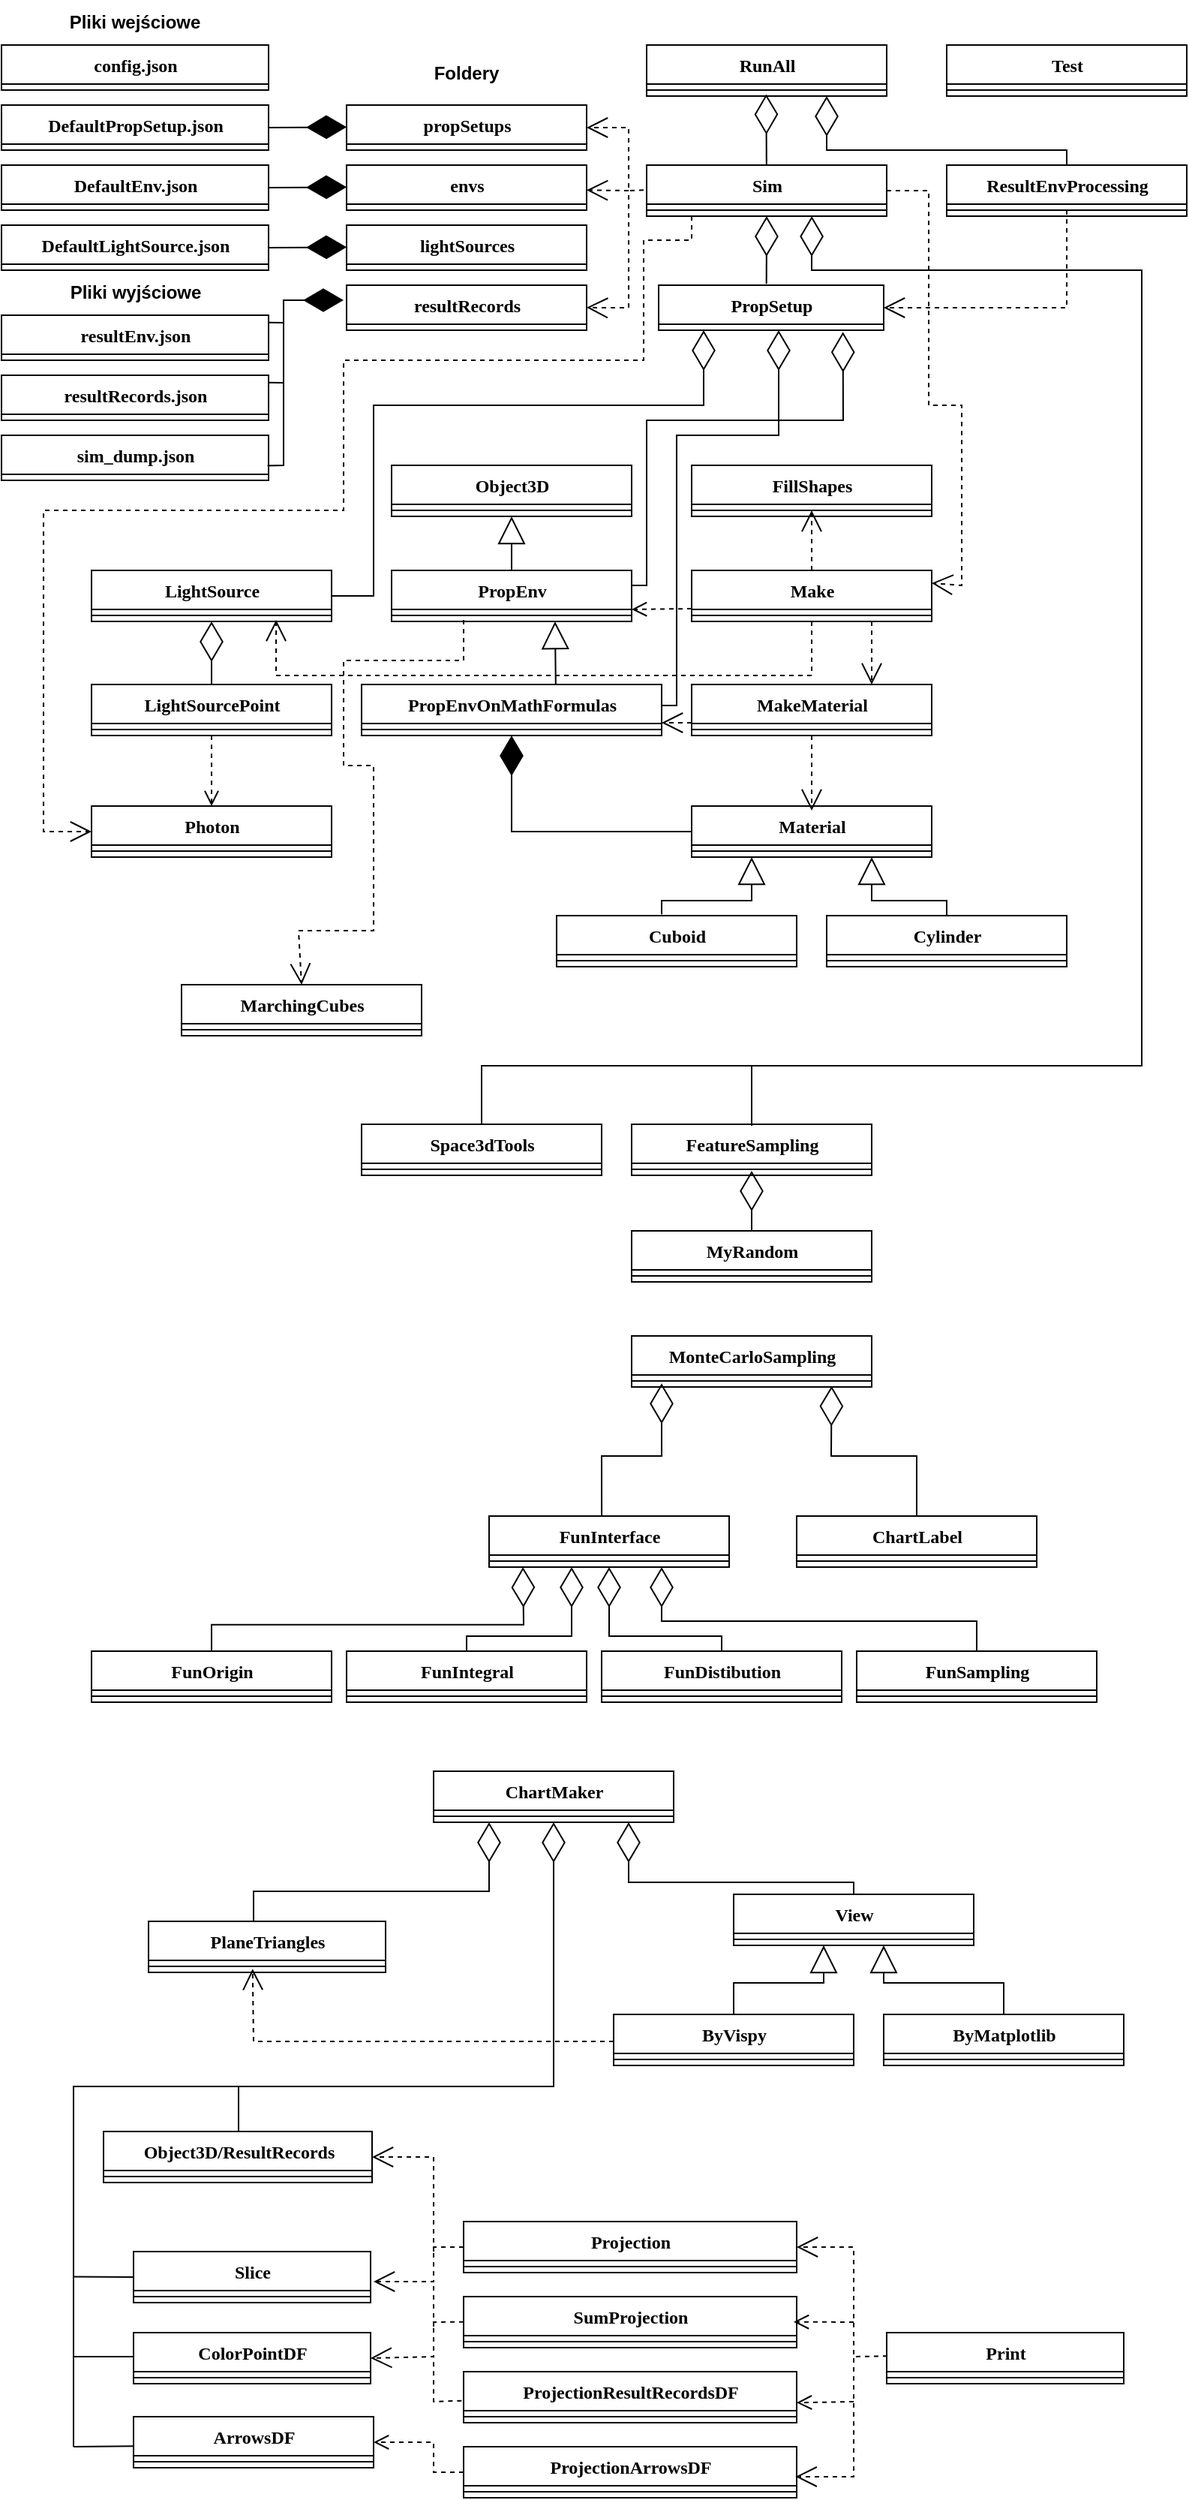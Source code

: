<mxfile version="22.0.3" type="google">
  <diagram name="Page-1" id="9f46799a-70d6-7492-0946-bef42562c5a5">
    <mxGraphModel grid="1" page="1" gridSize="10" guides="1" tooltips="1" connect="1" arrows="1" fold="1" pageScale="1" pageWidth="827" pageHeight="1169" background="none" math="0" shadow="0">
      <root>
        <mxCell id="0" />
        <mxCell id="1" parent="0" />
        <mxCell id="78961159f06e98e8-17" value="Sim" style="swimlane;html=1;fontStyle=1;align=center;verticalAlign=top;childLayout=stackLayout;horizontal=1;startSize=26;horizontalStack=0;resizeParent=1;resizeLast=0;collapsible=1;marginBottom=0;swimlaneFillColor=#ffffff;rounded=0;shadow=0;comic=0;labelBackgroundColor=none;strokeWidth=1;fillColor=none;fontFamily=Verdana;fontSize=12" vertex="1" parent="1">
          <mxGeometry x="-378" y="130" width="160" height="34" as="geometry">
            <mxRectangle x="140" y="120" width="70" height="30" as="alternateBounds" />
          </mxGeometry>
        </mxCell>
        <mxCell id="QQA10jUEcMmlAh-DAD4x-216" value="" style="endArrow=open;endSize=12;dashed=1;html=1;rounded=0;entryX=1;entryY=0.5;entryDx=0;entryDy=0;" edge="1" parent="78961159f06e98e8-17" target="nmXpyLzw2sxZDWWNF3yG-38">
          <mxGeometry x="0.003" width="160" relative="1" as="geometry">
            <mxPoint x="-2" y="16.66" as="sourcePoint" />
            <mxPoint x="158" y="16.66" as="targetPoint" />
            <Array as="points">
              <mxPoint x="-12" y="17" />
              <mxPoint x="-12" y="-25" />
            </Array>
            <mxPoint as="offset" />
          </mxGeometry>
        </mxCell>
        <mxCell id="78961159f06e98e8-19" value="" style="line;html=1;strokeWidth=1;fillColor=none;align=left;verticalAlign=middle;spacingTop=-1;spacingLeft=3;spacingRight=3;rotatable=0;labelPosition=right;points=[];portConstraint=eastwest;" vertex="1" parent="78961159f06e98e8-17">
          <mxGeometry y="26" width="160" height="8" as="geometry" />
        </mxCell>
        <mxCell id="QQA10jUEcMmlAh-DAD4x-181" value="" style="endArrow=open;endSize=12;dashed=1;html=1;rounded=0;entryX=0;entryY=0.5;entryDx=0;entryDy=0;" edge="1" parent="78961159f06e98e8-17" target="QQA10jUEcMmlAh-DAD4x-96">
          <mxGeometry x="0.493" y="-186" width="160" relative="1" as="geometry">
            <mxPoint x="30" y="34" as="sourcePoint" />
            <mxPoint x="190" y="34" as="targetPoint" />
            <Array as="points">
              <mxPoint x="30" y="50" />
              <mxPoint x="-2" y="50" />
              <mxPoint x="-2" y="130" />
              <mxPoint x="-202" y="130" />
              <mxPoint x="-202" y="230" />
              <mxPoint x="-402" y="230" />
              <mxPoint x="-402" y="444" />
            </Array>
            <mxPoint as="offset" />
          </mxGeometry>
        </mxCell>
        <mxCell id="78961159f06e98e8-30" value="View" style="swimlane;html=1;fontStyle=1;align=center;verticalAlign=top;childLayout=stackLayout;horizontal=1;startSize=26;horizontalStack=0;resizeParent=1;resizeLast=0;collapsible=1;marginBottom=0;swimlaneFillColor=#ffffff;rounded=0;shadow=0;comic=0;labelBackgroundColor=none;strokeWidth=1;fillColor=none;fontFamily=Verdana;fontSize=12" vertex="1" parent="1">
          <mxGeometry x="-320" y="1282" width="160" height="34" as="geometry" />
        </mxCell>
        <mxCell id="78961159f06e98e8-38" value="" style="line;html=1;strokeWidth=1;fillColor=none;align=left;verticalAlign=middle;spacingTop=-1;spacingLeft=3;spacingRight=3;rotatable=0;labelPosition=right;points=[];portConstraint=eastwest;" vertex="1" parent="78961159f06e98e8-30">
          <mxGeometry y="26" width="160" height="8" as="geometry" />
        </mxCell>
        <mxCell id="78961159f06e98e8-56" value="config.json" style="swimlane;html=1;fontStyle=1;align=center;verticalAlign=top;childLayout=stackLayout;horizontal=1;startSize=26;horizontalStack=0;resizeParent=1;resizeLast=0;collapsible=1;marginBottom=0;swimlaneFillColor=#ffffff;rounded=0;shadow=0;comic=0;labelBackgroundColor=none;strokeWidth=1;fillColor=none;fontFamily=Verdana;fontSize=12" vertex="1" parent="1">
          <mxGeometry x="-808" y="50" width="178" height="30" as="geometry">
            <mxRectangle x="-240" y="120.0" width="110" height="30" as="alternateBounds" />
          </mxGeometry>
        </mxCell>
        <mxCell id="78961159f06e98e8-69" value="PropEnv" style="swimlane;html=1;fontStyle=1;align=center;verticalAlign=top;childLayout=stackLayout;horizontal=1;startSize=26;horizontalStack=0;resizeParent=1;resizeLast=0;collapsible=1;marginBottom=0;swimlaneFillColor=#ffffff;rounded=0;shadow=0;comic=0;labelBackgroundColor=none;strokeWidth=1;fillColor=none;fontFamily=Verdana;fontSize=12" vertex="1" parent="1">
          <mxGeometry x="-548" y="400" width="160" height="34" as="geometry" />
        </mxCell>
        <mxCell id="78961159f06e98e8-77" value="" style="line;html=1;strokeWidth=1;fillColor=none;align=left;verticalAlign=middle;spacingTop=-1;spacingLeft=3;spacingRight=3;rotatable=0;labelPosition=right;points=[];portConstraint=eastwest;" vertex="1" parent="78961159f06e98e8-69">
          <mxGeometry y="26" width="160" height="8" as="geometry" />
        </mxCell>
        <mxCell id="78961159f06e98e8-82" value="Test" style="swimlane;html=1;fontStyle=1;align=center;verticalAlign=top;childLayout=stackLayout;horizontal=1;startSize=26;horizontalStack=0;resizeParent=1;resizeLast=0;collapsible=1;marginBottom=0;swimlaneFillColor=#ffffff;rounded=0;shadow=0;comic=0;labelBackgroundColor=none;strokeWidth=1;fillColor=none;fontFamily=Verdana;fontSize=12" vertex="1" parent="1">
          <mxGeometry x="-178" y="50" width="160" height="34" as="geometry">
            <mxRectangle x="360" y="120" width="70" height="30" as="alternateBounds" />
          </mxGeometry>
        </mxCell>
        <mxCell id="78961159f06e98e8-90" value="" style="line;html=1;strokeWidth=1;fillColor=none;align=left;verticalAlign=middle;spacingTop=-1;spacingLeft=3;spacingRight=3;rotatable=0;labelPosition=right;points=[];portConstraint=eastwest;" vertex="1" parent="78961159f06e98e8-82">
          <mxGeometry y="26" width="160" height="8" as="geometry" />
        </mxCell>
        <mxCell id="78961159f06e98e8-95" value="Slice" style="swimlane;html=1;fontStyle=1;align=center;verticalAlign=top;childLayout=stackLayout;horizontal=1;startSize=26;horizontalStack=0;resizeParent=1;resizeLast=0;collapsible=1;marginBottom=0;swimlaneFillColor=#ffffff;rounded=0;shadow=0;comic=0;labelBackgroundColor=none;strokeWidth=1;fillColor=none;fontFamily=Verdana;fontSize=12" vertex="1" parent="1">
          <mxGeometry x="-720" y="1520" width="158" height="34" as="geometry" />
        </mxCell>
        <mxCell id="QQA10jUEcMmlAh-DAD4x-189" value="" style="endArrow=none;html=1;rounded=0;entryX=0;entryY=0.5;entryDx=0;entryDy=0;" edge="1" parent="78961159f06e98e8-95" target="78961159f06e98e8-95">
          <mxGeometry relative="1" as="geometry">
            <mxPoint x="-40" y="16.8" as="sourcePoint" />
            <mxPoint x="120" y="16.8" as="targetPoint" />
          </mxGeometry>
        </mxCell>
        <mxCell id="78961159f06e98e8-103" value="" style="line;html=1;strokeWidth=1;fillColor=none;align=left;verticalAlign=middle;spacingTop=-1;spacingLeft=3;spacingRight=3;rotatable=0;labelPosition=right;points=[];portConstraint=eastwest;" vertex="1" parent="78961159f06e98e8-95">
          <mxGeometry y="26" width="158" height="8" as="geometry" />
        </mxCell>
        <mxCell id="78961159f06e98e8-108" value="DefaultEnv.json" style="swimlane;html=1;fontStyle=1;align=center;verticalAlign=top;childLayout=stackLayout;horizontal=1;startSize=26;horizontalStack=0;resizeParent=1;resizeLast=0;collapsible=1;marginBottom=0;swimlaneFillColor=#ffffff;rounded=0;shadow=0;comic=0;labelBackgroundColor=none;strokeWidth=1;fillColor=none;fontFamily=Verdana;fontSize=12" vertex="1" parent="1">
          <mxGeometry x="-808" y="130" width="178" height="30" as="geometry" />
        </mxCell>
        <mxCell id="nmXpyLzw2sxZDWWNF3yG-2" value="envs" style="swimlane;html=1;fontStyle=1;align=center;verticalAlign=top;childLayout=stackLayout;horizontal=1;startSize=26;horizontalStack=0;resizeParent=1;resizeLast=0;collapsible=1;marginBottom=0;swimlaneFillColor=#ffffff;rounded=0;shadow=0;comic=0;labelBackgroundColor=none;strokeWidth=1;fillColor=none;fontFamily=Verdana;fontSize=12" vertex="1" parent="1">
          <mxGeometry x="-578" y="130" width="160" height="30" as="geometry" />
        </mxCell>
        <mxCell id="QQA10jUEcMmlAh-DAD4x-218" value="" style="endArrow=open;endSize=12;dashed=1;html=1;rounded=0;" edge="1" parent="nmXpyLzw2sxZDWWNF3yG-2">
          <mxGeometry width="160" relative="1" as="geometry">
            <mxPoint x="188" y="17" as="sourcePoint" />
            <mxPoint x="160" y="16.66" as="targetPoint" />
          </mxGeometry>
        </mxCell>
        <mxCell id="nmXpyLzw2sxZDWWNF3yG-5" value="LightSource" style="swimlane;html=1;fontStyle=1;align=center;verticalAlign=top;childLayout=stackLayout;horizontal=1;startSize=26;horizontalStack=0;resizeParent=1;resizeLast=0;collapsible=1;marginBottom=0;swimlaneFillColor=#ffffff;rounded=0;shadow=0;comic=0;labelBackgroundColor=none;strokeWidth=1;fillColor=none;fontFamily=Verdana;fontSize=12" vertex="1" parent="1">
          <mxGeometry x="-748" y="400" width="160" height="34" as="geometry" />
        </mxCell>
        <mxCell id="nmXpyLzw2sxZDWWNF3yG-12" value="" style="line;html=1;strokeWidth=1;fillColor=none;align=left;verticalAlign=middle;spacingTop=-1;spacingLeft=3;spacingRight=3;rotatable=0;labelPosition=right;points=[];portConstraint=eastwest;" vertex="1" parent="nmXpyLzw2sxZDWWNF3yG-5">
          <mxGeometry y="26" width="160" height="8" as="geometry" />
        </mxCell>
        <mxCell id="nmXpyLzw2sxZDWWNF3yG-29" value="DefaultLightSource.json" style="swimlane;html=1;fontStyle=1;align=center;verticalAlign=top;childLayout=stackLayout;horizontal=1;startSize=26;horizontalStack=0;resizeParent=1;resizeLast=0;collapsible=1;marginBottom=0;swimlaneFillColor=#ffffff;rounded=0;shadow=0;comic=0;labelBackgroundColor=none;strokeWidth=1;fillColor=none;fontFamily=Verdana;fontSize=12" vertex="1" parent="1">
          <mxGeometry x="-808" y="170" width="178" height="30" as="geometry" />
        </mxCell>
        <mxCell id="nmXpyLzw2sxZDWWNF3yG-32" value="lightSources" style="swimlane;html=1;fontStyle=1;align=center;verticalAlign=top;childLayout=stackLayout;horizontal=1;startSize=26;horizontalStack=0;resizeParent=1;resizeLast=0;collapsible=1;marginBottom=0;swimlaneFillColor=#ffffff;rounded=0;shadow=0;comic=0;labelBackgroundColor=none;strokeWidth=1;fillColor=none;fontFamily=Verdana;fontSize=12" vertex="1" parent="1">
          <mxGeometry x="-578" y="170" width="160" height="30" as="geometry" />
        </mxCell>
        <mxCell id="nmXpyLzw2sxZDWWNF3yG-35" value="DefaultPropSetup.json" style="swimlane;html=1;fontStyle=1;align=center;verticalAlign=top;childLayout=stackLayout;horizontal=1;startSize=26;horizontalStack=0;resizeParent=1;resizeLast=0;collapsible=1;marginBottom=0;swimlaneFillColor=#ffffff;rounded=0;shadow=0;comic=0;labelBackgroundColor=none;strokeWidth=1;fillColor=none;fontFamily=Verdana;fontSize=12" vertex="1" parent="1">
          <mxGeometry x="-808" y="90" width="178" height="30" as="geometry" />
        </mxCell>
        <mxCell id="nmXpyLzw2sxZDWWNF3yG-38" value="propSetups" style="swimlane;html=1;fontStyle=1;align=center;verticalAlign=top;childLayout=stackLayout;horizontal=1;startSize=26;horizontalStack=0;resizeParent=1;resizeLast=0;collapsible=1;marginBottom=0;swimlaneFillColor=#ffffff;rounded=0;shadow=0;comic=0;labelBackgroundColor=none;strokeWidth=1;fillColor=none;fontFamily=Verdana;fontSize=12" vertex="1" parent="1">
          <mxGeometry x="-578" y="90" width="160" height="30" as="geometry" />
        </mxCell>
        <mxCell id="nmXpyLzw2sxZDWWNF3yG-41" value="Make" style="swimlane;html=1;fontStyle=1;align=center;verticalAlign=top;childLayout=stackLayout;horizontal=1;startSize=26;horizontalStack=0;resizeParent=1;resizeLast=0;collapsible=1;marginBottom=0;swimlaneFillColor=#ffffff;rounded=0;shadow=0;comic=0;labelBackgroundColor=none;strokeWidth=1;fillColor=none;fontFamily=Verdana;fontSize=12" vertex="1" parent="1">
          <mxGeometry x="-348" y="400" width="160" height="34" as="geometry" />
        </mxCell>
        <mxCell id="nmXpyLzw2sxZDWWNF3yG-48" value="" style="line;html=1;strokeWidth=1;fillColor=none;align=left;verticalAlign=middle;spacingTop=-1;spacingLeft=3;spacingRight=3;rotatable=0;labelPosition=right;points=[];portConstraint=eastwest;" vertex="1" parent="nmXpyLzw2sxZDWWNF3yG-41">
          <mxGeometry y="26" width="160" height="8" as="geometry" />
        </mxCell>
        <mxCell id="2" value="Object3D" style="swimlane;html=1;fontStyle=1;align=center;verticalAlign=top;childLayout=stackLayout;horizontal=1;startSize=26;horizontalStack=0;resizeParent=1;resizeLast=0;collapsible=1;marginBottom=0;swimlaneFillColor=#ffffff;rounded=0;shadow=0;comic=0;labelBackgroundColor=none;strokeWidth=1;fillColor=none;fontFamily=Verdana;fontSize=12" vertex="1" parent="1">
          <mxGeometry x="-548" y="330" width="160" height="34" as="geometry" />
        </mxCell>
        <mxCell id="7" value="" style="line;html=1;strokeWidth=1;fillColor=none;align=left;verticalAlign=middle;spacingTop=-1;spacingLeft=3;spacingRight=3;rotatable=0;labelPosition=right;points=[];portConstraint=eastwest;" vertex="1" parent="2">
          <mxGeometry y="26" width="160" height="8" as="geometry" />
        </mxCell>
        <mxCell id="16" value="ByMatplotlib" style="swimlane;html=1;fontStyle=1;align=center;verticalAlign=top;childLayout=stackLayout;horizontal=1;startSize=26;horizontalStack=0;resizeParent=1;resizeLast=0;collapsible=1;marginBottom=0;swimlaneFillColor=#ffffff;rounded=0;shadow=0;comic=0;labelBackgroundColor=none;strokeWidth=1;fillColor=none;fontFamily=Verdana;fontSize=12" vertex="1" parent="1">
          <mxGeometry x="-220" y="1362" width="160" height="34" as="geometry" />
        </mxCell>
        <mxCell id="21" value="" style="line;html=1;strokeWidth=1;fillColor=none;align=left;verticalAlign=middle;spacingTop=-1;spacingLeft=3;spacingRight=3;rotatable=0;labelPosition=right;points=[];portConstraint=eastwest;" vertex="1" parent="16">
          <mxGeometry y="26" width="160" height="8" as="geometry" />
        </mxCell>
        <mxCell id="23" value="ByVispy" style="swimlane;html=1;fontStyle=1;align=center;verticalAlign=top;childLayout=stackLayout;horizontal=1;startSize=26;horizontalStack=0;resizeParent=1;resizeLast=0;collapsible=1;marginBottom=0;swimlaneFillColor=#ffffff;rounded=0;shadow=0;comic=0;labelBackgroundColor=none;strokeWidth=1;fillColor=none;fontFamily=Verdana;fontSize=12" vertex="1" parent="1">
          <mxGeometry x="-400" y="1362" width="160" height="34" as="geometry" />
        </mxCell>
        <mxCell id="28" value="" style="line;html=1;strokeWidth=1;fillColor=none;align=left;verticalAlign=middle;spacingTop=-1;spacingLeft=3;spacingRight=3;rotatable=0;labelPosition=right;points=[];portConstraint=eastwest;" vertex="1" parent="23">
          <mxGeometry y="26" width="160" height="8" as="geometry" />
        </mxCell>
        <mxCell id="30" value="Print" style="swimlane;html=1;fontStyle=1;align=center;verticalAlign=top;childLayout=stackLayout;horizontal=1;startSize=26;horizontalStack=0;resizeParent=1;resizeLast=0;collapsible=1;marginBottom=0;swimlaneFillColor=#ffffff;rounded=0;shadow=0;comic=0;labelBackgroundColor=none;strokeWidth=1;fillColor=none;fontFamily=Verdana;fontSize=12" vertex="1" parent="1">
          <mxGeometry x="-218" y="1574" width="158" height="34" as="geometry" />
        </mxCell>
        <mxCell id="QQA10jUEcMmlAh-DAD4x-193" value="" style="endArrow=open;endSize=12;dashed=1;html=1;rounded=0;entryX=0.997;entryY=0.588;entryDx=0;entryDy=0;entryPerimeter=0;" edge="1" parent="30" target="QQA10jUEcMmlAh-DAD4x-100">
          <mxGeometry width="160" relative="1" as="geometry">
            <mxPoint x="-22" y="17" as="sourcePoint" />
            <mxPoint x="140" y="16.83" as="targetPoint" />
            <Array as="points">
              <mxPoint x="-22" y="96" />
            </Array>
          </mxGeometry>
        </mxCell>
        <mxCell id="35" value="" style="line;html=1;strokeWidth=1;fillColor=none;align=left;verticalAlign=middle;spacingTop=-1;spacingLeft=3;spacingRight=3;rotatable=0;labelPosition=right;points=[];portConstraint=eastwest;" vertex="1" parent="30">
          <mxGeometry y="26" width="158" height="8" as="geometry" />
        </mxCell>
        <mxCell id="37" value="Projection" style="swimlane;html=1;fontStyle=1;align=center;verticalAlign=top;childLayout=stackLayout;horizontal=1;startSize=26;horizontalStack=0;resizeParent=1;resizeLast=0;collapsible=1;marginBottom=0;swimlaneFillColor=#ffffff;rounded=0;shadow=0;comic=0;labelBackgroundColor=none;strokeWidth=1;fillColor=none;fontFamily=Verdana;fontSize=12" vertex="1" parent="1">
          <mxGeometry x="-500" y="1500" width="222" height="34" as="geometry" />
        </mxCell>
        <mxCell id="42" value="" style="line;html=1;strokeWidth=1;fillColor=none;align=left;verticalAlign=middle;spacingTop=-1;spacingLeft=3;spacingRight=3;rotatable=0;labelPosition=right;points=[];portConstraint=eastwest;" vertex="1" parent="37">
          <mxGeometry y="26" width="222" height="8" as="geometry" />
        </mxCell>
        <mxCell id="44" value="FeatureSampling" style="swimlane;html=1;fontStyle=1;align=center;verticalAlign=top;childLayout=stackLayout;horizontal=1;startSize=26;horizontalStack=0;resizeParent=1;resizeLast=0;collapsible=1;marginBottom=0;swimlaneFillColor=#ffffff;rounded=0;shadow=0;comic=0;labelBackgroundColor=none;strokeWidth=1;fillColor=none;fontFamily=Verdana;fontSize=12" vertex="1" parent="1">
          <mxGeometry x="-388" y="769" width="160" height="34" as="geometry" />
        </mxCell>
        <mxCell id="49" value="" style="line;html=1;strokeWidth=1;fillColor=none;align=left;verticalAlign=middle;spacingTop=-1;spacingLeft=3;spacingRight=3;rotatable=0;labelPosition=right;points=[];portConstraint=eastwest;" vertex="1" parent="44">
          <mxGeometry y="26" width="160" height="8" as="geometry" />
        </mxCell>
        <mxCell id="QQA10jUEcMmlAh-DAD4x-53" value="RunAll" style="swimlane;html=1;fontStyle=1;align=center;verticalAlign=top;childLayout=stackLayout;horizontal=1;startSize=26;horizontalStack=0;resizeParent=1;resizeLast=0;collapsible=1;marginBottom=0;swimlaneFillColor=#ffffff;rounded=0;shadow=0;comic=0;labelBackgroundColor=none;strokeWidth=1;fillColor=none;fontFamily=Verdana;fontSize=12" vertex="1" parent="1">
          <mxGeometry x="-378" y="50" width="160" height="34" as="geometry">
            <mxRectangle x="140" y="120" width="70" height="30" as="alternateBounds" />
          </mxGeometry>
        </mxCell>
        <mxCell id="QQA10jUEcMmlAh-DAD4x-54" value="" style="line;html=1;strokeWidth=1;fillColor=none;align=left;verticalAlign=middle;spacingTop=-1;spacingLeft=3;spacingRight=3;rotatable=0;labelPosition=right;points=[];portConstraint=eastwest;" vertex="1" parent="QQA10jUEcMmlAh-DAD4x-53">
          <mxGeometry y="26" width="160" height="8" as="geometry" />
        </mxCell>
        <mxCell id="QQA10jUEcMmlAh-DAD4x-169" value="" style="endArrow=diamondThin;endFill=0;endSize=24;html=1;rounded=0;exitX=0.5;exitY=0;exitDx=0;exitDy=0;" edge="1" parent="QQA10jUEcMmlAh-DAD4x-53" source="QQA10jUEcMmlAh-DAD4x-106">
          <mxGeometry width="160" relative="1" as="geometry">
            <mxPoint x="-40" y="34" as="sourcePoint" />
            <mxPoint x="120" y="34" as="targetPoint" />
            <Array as="points">
              <mxPoint x="280" y="70" />
              <mxPoint x="120" y="70" />
            </Array>
          </mxGeometry>
        </mxCell>
        <mxCell id="QQA10jUEcMmlAh-DAD4x-55" value="LightSourcePoint" style="swimlane;html=1;fontStyle=1;align=center;verticalAlign=top;childLayout=stackLayout;horizontal=1;startSize=26;horizontalStack=0;resizeParent=1;resizeLast=0;collapsible=1;marginBottom=0;swimlaneFillColor=#ffffff;rounded=0;shadow=0;comic=0;labelBackgroundColor=none;strokeWidth=1;fillColor=none;fontFamily=Verdana;fontSize=12" vertex="1" parent="1">
          <mxGeometry x="-748" y="476" width="160" height="34" as="geometry" />
        </mxCell>
        <mxCell id="QQA10jUEcMmlAh-DAD4x-56" value="" style="line;html=1;strokeWidth=1;fillColor=none;align=left;verticalAlign=middle;spacingTop=-1;spacingLeft=3;spacingRight=3;rotatable=0;labelPosition=right;points=[];portConstraint=eastwest;" vertex="1" parent="QQA10jUEcMmlAh-DAD4x-55">
          <mxGeometry y="26" width="160" height="8" as="geometry" />
        </mxCell>
        <mxCell id="QQA10jUEcMmlAh-DAD4x-58" value="ArrowsDF" style="swimlane;html=1;fontStyle=1;align=center;verticalAlign=top;childLayout=stackLayout;horizontal=1;startSize=26;horizontalStack=0;resizeParent=1;resizeLast=0;collapsible=1;marginBottom=0;swimlaneFillColor=#ffffff;rounded=0;shadow=0;comic=0;labelBackgroundColor=none;strokeWidth=1;fillColor=none;fontFamily=Verdana;fontSize=12" vertex="1" parent="1">
          <mxGeometry x="-720" y="1630" width="160" height="34" as="geometry" />
        </mxCell>
        <mxCell id="QQA10jUEcMmlAh-DAD4x-191" value="" style="endArrow=none;html=1;rounded=0;entryX=-0.001;entryY=0.577;entryDx=0;entryDy=0;entryPerimeter=0;" edge="1" parent="QQA10jUEcMmlAh-DAD4x-58" target="QQA10jUEcMmlAh-DAD4x-58">
          <mxGeometry relative="1" as="geometry">
            <mxPoint x="-40" y="20" as="sourcePoint" />
            <mxPoint x="120" y="16.8" as="targetPoint" />
          </mxGeometry>
        </mxCell>
        <mxCell id="QQA10jUEcMmlAh-DAD4x-59" value="" style="line;html=1;strokeWidth=1;fillColor=none;align=left;verticalAlign=middle;spacingTop=-1;spacingLeft=3;spacingRight=3;rotatable=0;labelPosition=right;points=[];portConstraint=eastwest;" vertex="1" parent="QQA10jUEcMmlAh-DAD4x-58">
          <mxGeometry y="26" width="160" height="8" as="geometry" />
        </mxCell>
        <mxCell id="QQA10jUEcMmlAh-DAD4x-60" value="PropEnvOnMathFormulas" style="swimlane;html=1;fontStyle=1;align=center;verticalAlign=top;childLayout=stackLayout;horizontal=1;startSize=26;horizontalStack=0;resizeParent=1;resizeLast=0;collapsible=1;marginBottom=0;swimlaneFillColor=#ffffff;rounded=0;shadow=0;comic=0;labelBackgroundColor=none;strokeWidth=1;fillColor=none;fontFamily=Verdana;fontSize=12" vertex="1" parent="1">
          <mxGeometry x="-568" y="476" width="200" height="34" as="geometry" />
        </mxCell>
        <mxCell id="QQA10jUEcMmlAh-DAD4x-61" value="" style="line;html=1;strokeWidth=1;fillColor=none;align=left;verticalAlign=middle;spacingTop=-1;spacingLeft=3;spacingRight=3;rotatable=0;labelPosition=right;points=[];portConstraint=eastwest;" vertex="1" parent="QQA10jUEcMmlAh-DAD4x-60">
          <mxGeometry y="26" width="200" height="8" as="geometry" />
        </mxCell>
        <mxCell id="QQA10jUEcMmlAh-DAD4x-64" value="Cuboid" style="swimlane;html=1;fontStyle=1;align=center;verticalAlign=top;childLayout=stackLayout;horizontal=1;startSize=26;horizontalStack=0;resizeParent=1;resizeLast=0;collapsible=1;marginBottom=0;swimlaneFillColor=#ffffff;rounded=0;shadow=0;comic=0;labelBackgroundColor=none;strokeWidth=1;fillColor=none;fontFamily=Verdana;fontSize=12" vertex="1" parent="1">
          <mxGeometry x="-438" y="630" width="160" height="34" as="geometry" />
        </mxCell>
        <mxCell id="QQA10jUEcMmlAh-DAD4x-65" value="" style="line;html=1;strokeWidth=1;fillColor=none;align=left;verticalAlign=middle;spacingTop=-1;spacingLeft=3;spacingRight=3;rotatable=0;labelPosition=right;points=[];portConstraint=eastwest;" vertex="1" parent="QQA10jUEcMmlAh-DAD4x-64">
          <mxGeometry y="26" width="160" height="8" as="geometry" />
        </mxCell>
        <mxCell id="QQA10jUEcMmlAh-DAD4x-135" value="" style="endArrow=block;endSize=16;endFill=0;html=1;rounded=0;entryX=0.25;entryY=1;entryDx=0;entryDy=0;" edge="1" parent="QQA10jUEcMmlAh-DAD4x-64" target="QQA10jUEcMmlAh-DAD4x-68">
          <mxGeometry width="160" relative="1" as="geometry">
            <mxPoint x="70" y="-0.87" as="sourcePoint" />
            <mxPoint x="230" y="-0.87" as="targetPoint" />
            <Array as="points">
              <mxPoint x="70" y="-10" />
              <mxPoint x="130" y="-10" />
            </Array>
          </mxGeometry>
        </mxCell>
        <mxCell id="QQA10jUEcMmlAh-DAD4x-66" value="Cylinder" style="swimlane;html=1;fontStyle=1;align=center;verticalAlign=top;childLayout=stackLayout;horizontal=1;startSize=26;horizontalStack=0;resizeParent=1;resizeLast=0;collapsible=1;marginBottom=0;swimlaneFillColor=#ffffff;rounded=0;shadow=0;comic=0;labelBackgroundColor=none;strokeWidth=1;fillColor=none;fontFamily=Verdana;fontSize=12" vertex="1" parent="1">
          <mxGeometry x="-258" y="630" width="160" height="34" as="geometry" />
        </mxCell>
        <mxCell id="QQA10jUEcMmlAh-DAD4x-67" value="" style="line;html=1;strokeWidth=1;fillColor=none;align=left;verticalAlign=middle;spacingTop=-1;spacingLeft=3;spacingRight=3;rotatable=0;labelPosition=right;points=[];portConstraint=eastwest;" vertex="1" parent="QQA10jUEcMmlAh-DAD4x-66">
          <mxGeometry y="26" width="160" height="8" as="geometry" />
        </mxCell>
        <mxCell id="QQA10jUEcMmlAh-DAD4x-68" value="Material" style="swimlane;html=1;fontStyle=1;align=center;verticalAlign=top;childLayout=stackLayout;horizontal=1;startSize=26;horizontalStack=0;resizeParent=1;resizeLast=0;collapsible=1;marginBottom=0;swimlaneFillColor=#ffffff;rounded=0;shadow=0;comic=0;labelBackgroundColor=none;strokeWidth=1;fillColor=none;fontFamily=Verdana;fontSize=12" vertex="1" parent="1">
          <mxGeometry x="-348" y="557" width="160" height="34" as="geometry" />
        </mxCell>
        <mxCell id="QQA10jUEcMmlAh-DAD4x-69" value="" style="line;html=1;strokeWidth=1;fillColor=none;align=left;verticalAlign=middle;spacingTop=-1;spacingLeft=3;spacingRight=3;rotatable=0;labelPosition=right;points=[];portConstraint=eastwest;" vertex="1" parent="QQA10jUEcMmlAh-DAD4x-68">
          <mxGeometry y="26" width="160" height="8" as="geometry" />
        </mxCell>
        <mxCell id="QQA10jUEcMmlAh-DAD4x-70" value="MyRandom" style="swimlane;html=1;fontStyle=1;align=center;verticalAlign=top;childLayout=stackLayout;horizontal=1;startSize=26;horizontalStack=0;resizeParent=1;resizeLast=0;collapsible=1;marginBottom=0;swimlaneFillColor=#ffffff;rounded=0;shadow=0;comic=0;labelBackgroundColor=none;strokeWidth=1;fillColor=none;fontFamily=Verdana;fontSize=12" vertex="1" parent="1">
          <mxGeometry x="-388" y="840" width="160" height="34" as="geometry" />
        </mxCell>
        <mxCell id="QQA10jUEcMmlAh-DAD4x-71" value="" style="line;html=1;strokeWidth=1;fillColor=none;align=left;verticalAlign=middle;spacingTop=-1;spacingLeft=3;spacingRight=3;rotatable=0;labelPosition=right;points=[];portConstraint=eastwest;" vertex="1" parent="QQA10jUEcMmlAh-DAD4x-70">
          <mxGeometry y="26" width="160" height="8" as="geometry" />
        </mxCell>
        <mxCell id="QQA10jUEcMmlAh-DAD4x-72" value="MonteCarloSampling" style="swimlane;html=1;fontStyle=1;align=center;verticalAlign=top;childLayout=stackLayout;horizontal=1;startSize=26;horizontalStack=0;resizeParent=1;resizeLast=0;collapsible=1;marginBottom=0;swimlaneFillColor=#ffffff;rounded=0;shadow=0;comic=0;labelBackgroundColor=none;strokeWidth=1;fillColor=none;fontFamily=Verdana;fontSize=12" vertex="1" parent="1">
          <mxGeometry x="-388" y="910" width="160" height="34" as="geometry" />
        </mxCell>
        <mxCell id="QQA10jUEcMmlAh-DAD4x-73" value="" style="line;html=1;strokeWidth=1;fillColor=none;align=left;verticalAlign=middle;spacingTop=-1;spacingLeft=3;spacingRight=3;rotatable=0;labelPosition=right;points=[];portConstraint=eastwest;" vertex="1" parent="QQA10jUEcMmlAh-DAD4x-72">
          <mxGeometry y="26" width="160" height="8" as="geometry" />
        </mxCell>
        <mxCell id="QQA10jUEcMmlAh-DAD4x-74" value="FunInterface" style="swimlane;html=1;fontStyle=1;align=center;verticalAlign=top;childLayout=stackLayout;horizontal=1;startSize=26;horizontalStack=0;resizeParent=1;resizeLast=0;collapsible=1;marginBottom=0;swimlaneFillColor=#ffffff;rounded=0;shadow=0;comic=0;labelBackgroundColor=none;strokeWidth=1;fillColor=none;fontFamily=Verdana;fontSize=12" vertex="1" parent="1">
          <mxGeometry x="-483" y="1030" width="160" height="34" as="geometry" />
        </mxCell>
        <mxCell id="QQA10jUEcMmlAh-DAD4x-75" value="" style="line;html=1;strokeWidth=1;fillColor=none;align=left;verticalAlign=middle;spacingTop=-1;spacingLeft=3;spacingRight=3;rotatable=0;labelPosition=right;points=[];portConstraint=eastwest;" vertex="1" parent="QQA10jUEcMmlAh-DAD4x-74">
          <mxGeometry y="26" width="160" height="8" as="geometry" />
        </mxCell>
        <mxCell id="QQA10jUEcMmlAh-DAD4x-76" value="ChartLabel" style="swimlane;html=1;fontStyle=1;align=center;verticalAlign=top;childLayout=stackLayout;horizontal=1;startSize=26;horizontalStack=0;resizeParent=1;resizeLast=0;collapsible=1;marginBottom=0;swimlaneFillColor=#ffffff;rounded=0;shadow=0;comic=0;labelBackgroundColor=none;strokeWidth=1;fillColor=none;fontFamily=Verdana;fontSize=12" vertex="1" parent="1">
          <mxGeometry x="-278" y="1030" width="160" height="34" as="geometry" />
        </mxCell>
        <mxCell id="QQA10jUEcMmlAh-DAD4x-77" value="" style="line;html=1;strokeWidth=1;fillColor=none;align=left;verticalAlign=middle;spacingTop=-1;spacingLeft=3;spacingRight=3;rotatable=0;labelPosition=right;points=[];portConstraint=eastwest;" vertex="1" parent="QQA10jUEcMmlAh-DAD4x-76">
          <mxGeometry y="26" width="160" height="8" as="geometry" />
        </mxCell>
        <mxCell id="QQA10jUEcMmlAh-DAD4x-78" value="FunOrigin" style="swimlane;html=1;fontStyle=1;align=center;verticalAlign=top;childLayout=stackLayout;horizontal=1;startSize=26;horizontalStack=0;resizeParent=1;resizeLast=0;collapsible=1;marginBottom=0;swimlaneFillColor=#ffffff;rounded=0;shadow=0;comic=0;labelBackgroundColor=none;strokeWidth=1;fillColor=none;fontFamily=Verdana;fontSize=12" vertex="1" parent="1">
          <mxGeometry x="-748" y="1120" width="160" height="34" as="geometry" />
        </mxCell>
        <mxCell id="QQA10jUEcMmlAh-DAD4x-79" value="" style="line;html=1;strokeWidth=1;fillColor=none;align=left;verticalAlign=middle;spacingTop=-1;spacingLeft=3;spacingRight=3;rotatable=0;labelPosition=right;points=[];portConstraint=eastwest;" vertex="1" parent="QQA10jUEcMmlAh-DAD4x-78">
          <mxGeometry y="26" width="160" height="8" as="geometry" />
        </mxCell>
        <mxCell id="QQA10jUEcMmlAh-DAD4x-80" value="FunIntegral" style="swimlane;html=1;fontStyle=1;align=center;verticalAlign=top;childLayout=stackLayout;horizontal=1;startSize=26;horizontalStack=0;resizeParent=1;resizeLast=0;collapsible=1;marginBottom=0;swimlaneFillColor=#ffffff;rounded=0;shadow=0;comic=0;labelBackgroundColor=none;strokeWidth=1;fillColor=none;fontFamily=Verdana;fontSize=12" vertex="1" parent="1">
          <mxGeometry x="-578" y="1120" width="160" height="34" as="geometry" />
        </mxCell>
        <mxCell id="QQA10jUEcMmlAh-DAD4x-81" value="" style="line;html=1;strokeWidth=1;fillColor=none;align=left;verticalAlign=middle;spacingTop=-1;spacingLeft=3;spacingRight=3;rotatable=0;labelPosition=right;points=[];portConstraint=eastwest;" vertex="1" parent="QQA10jUEcMmlAh-DAD4x-80">
          <mxGeometry y="26" width="160" height="8" as="geometry" />
        </mxCell>
        <mxCell id="QQA10jUEcMmlAh-DAD4x-82" value="FunDistibution" style="swimlane;html=1;fontStyle=1;align=center;verticalAlign=top;childLayout=stackLayout;horizontal=1;startSize=26;horizontalStack=0;resizeParent=1;resizeLast=0;collapsible=1;marginBottom=0;swimlaneFillColor=#ffffff;rounded=0;shadow=0;comic=0;labelBackgroundColor=none;strokeWidth=1;fillColor=none;fontFamily=Verdana;fontSize=12" vertex="1" parent="1">
          <mxGeometry x="-408" y="1120" width="160" height="34" as="geometry" />
        </mxCell>
        <mxCell id="QQA10jUEcMmlAh-DAD4x-83" value="" style="line;html=1;strokeWidth=1;fillColor=none;align=left;verticalAlign=middle;spacingTop=-1;spacingLeft=3;spacingRight=3;rotatable=0;labelPosition=right;points=[];portConstraint=eastwest;" vertex="1" parent="QQA10jUEcMmlAh-DAD4x-82">
          <mxGeometry y="26" width="160" height="8" as="geometry" />
        </mxCell>
        <mxCell id="QQA10jUEcMmlAh-DAD4x-84" value="FunSampling" style="swimlane;html=1;fontStyle=1;align=center;verticalAlign=top;childLayout=stackLayout;horizontal=1;startSize=26;horizontalStack=0;resizeParent=1;resizeLast=0;collapsible=1;marginBottom=0;swimlaneFillColor=#ffffff;rounded=0;shadow=0;comic=0;labelBackgroundColor=none;strokeWidth=1;fillColor=none;fontFamily=Verdana;fontSize=12" vertex="1" parent="1">
          <mxGeometry x="-238" y="1120" width="160" height="34" as="geometry" />
        </mxCell>
        <mxCell id="QQA10jUEcMmlAh-DAD4x-85" value="" style="line;html=1;strokeWidth=1;fillColor=none;align=left;verticalAlign=middle;spacingTop=-1;spacingLeft=3;spacingRight=3;rotatable=0;labelPosition=right;points=[];portConstraint=eastwest;" vertex="1" parent="QQA10jUEcMmlAh-DAD4x-84">
          <mxGeometry y="26" width="160" height="8" as="geometry" />
        </mxCell>
        <mxCell id="QQA10jUEcMmlAh-DAD4x-86" value="ChartMaker" style="swimlane;html=1;fontStyle=1;align=center;verticalAlign=top;childLayout=stackLayout;horizontal=1;startSize=26;horizontalStack=0;resizeParent=1;resizeLast=0;collapsible=1;marginBottom=0;swimlaneFillColor=#ffffff;rounded=0;shadow=0;comic=0;labelBackgroundColor=none;strokeWidth=1;fillColor=none;fontFamily=Verdana;fontSize=12" vertex="1" parent="1">
          <mxGeometry x="-520" y="1200" width="160" height="34" as="geometry" />
        </mxCell>
        <mxCell id="QQA10jUEcMmlAh-DAD4x-87" value="" style="line;html=1;strokeWidth=1;fillColor=none;align=left;verticalAlign=middle;spacingTop=-1;spacingLeft=3;spacingRight=3;rotatable=0;labelPosition=right;points=[];portConstraint=eastwest;" vertex="1" parent="QQA10jUEcMmlAh-DAD4x-86">
          <mxGeometry y="26" width="160" height="8" as="geometry" />
        </mxCell>
        <mxCell id="QQA10jUEcMmlAh-DAD4x-88" value="ColorPointDF" style="swimlane;html=1;fontStyle=1;align=center;verticalAlign=top;childLayout=stackLayout;horizontal=1;startSize=26;horizontalStack=0;resizeParent=1;resizeLast=0;collapsible=1;marginBottom=0;swimlaneFillColor=#ffffff;rounded=0;shadow=0;comic=0;labelBackgroundColor=none;strokeWidth=1;fillColor=none;fontFamily=Verdana;fontSize=12" vertex="1" parent="1">
          <mxGeometry x="-720" y="1574" width="158" height="34" as="geometry" />
        </mxCell>
        <mxCell id="QQA10jUEcMmlAh-DAD4x-190" value="" style="endArrow=none;html=1;rounded=0;" edge="1" parent="QQA10jUEcMmlAh-DAD4x-88">
          <mxGeometry relative="1" as="geometry">
            <mxPoint x="-40" y="16" as="sourcePoint" />
            <mxPoint y="16" as="targetPoint" />
          </mxGeometry>
        </mxCell>
        <mxCell id="QQA10jUEcMmlAh-DAD4x-89" value="" style="line;html=1;strokeWidth=1;fillColor=none;align=left;verticalAlign=middle;spacingTop=-1;spacingLeft=3;spacingRight=3;rotatable=0;labelPosition=right;points=[];portConstraint=eastwest;" vertex="1" parent="QQA10jUEcMmlAh-DAD4x-88">
          <mxGeometry y="26" width="158" height="8" as="geometry" />
        </mxCell>
        <mxCell id="QQA10jUEcMmlAh-DAD4x-90" value="FillShapes" style="swimlane;html=1;fontStyle=1;align=center;verticalAlign=top;childLayout=stackLayout;horizontal=1;startSize=26;horizontalStack=0;resizeParent=1;resizeLast=0;collapsible=1;marginBottom=0;swimlaneFillColor=#ffffff;rounded=0;shadow=0;comic=0;labelBackgroundColor=none;strokeWidth=1;fillColor=none;fontFamily=Verdana;fontSize=12" vertex="1" parent="1">
          <mxGeometry x="-348" y="330" width="160" height="34" as="geometry" />
        </mxCell>
        <mxCell id="QQA10jUEcMmlAh-DAD4x-91" value="" style="line;html=1;strokeWidth=1;fillColor=none;align=left;verticalAlign=middle;spacingTop=-1;spacingLeft=3;spacingRight=3;rotatable=0;labelPosition=right;points=[];portConstraint=eastwest;" vertex="1" parent="QQA10jUEcMmlAh-DAD4x-90">
          <mxGeometry y="26" width="160" height="8" as="geometry" />
        </mxCell>
        <mxCell id="QQA10jUEcMmlAh-DAD4x-92" value="MakeMaterial" style="swimlane;html=1;fontStyle=1;align=center;verticalAlign=top;childLayout=stackLayout;horizontal=1;startSize=26;horizontalStack=0;resizeParent=1;resizeLast=0;collapsible=1;marginBottom=0;swimlaneFillColor=#ffffff;rounded=0;shadow=0;comic=0;labelBackgroundColor=none;strokeWidth=1;fillColor=none;fontFamily=Verdana;fontSize=12" vertex="1" parent="1">
          <mxGeometry x="-348" y="476" width="160" height="34" as="geometry" />
        </mxCell>
        <mxCell id="QQA10jUEcMmlAh-DAD4x-93" value="" style="line;html=1;strokeWidth=1;fillColor=none;align=left;verticalAlign=middle;spacingTop=-1;spacingLeft=3;spacingRight=3;rotatable=0;labelPosition=right;points=[];portConstraint=eastwest;" vertex="1" parent="QQA10jUEcMmlAh-DAD4x-92">
          <mxGeometry y="26" width="160" height="8" as="geometry" />
        </mxCell>
        <mxCell id="QQA10jUEcMmlAh-DAD4x-94" value="MarchingCubes" style="swimlane;html=1;fontStyle=1;align=center;verticalAlign=top;childLayout=stackLayout;horizontal=1;startSize=26;horizontalStack=0;resizeParent=1;resizeLast=0;collapsible=1;marginBottom=0;swimlaneFillColor=#ffffff;rounded=0;shadow=0;comic=0;labelBackgroundColor=none;strokeWidth=1;fillColor=none;fontFamily=Verdana;fontSize=12" vertex="1" parent="1">
          <mxGeometry x="-688" y="676" width="160" height="34" as="geometry" />
        </mxCell>
        <mxCell id="QQA10jUEcMmlAh-DAD4x-95" value="" style="line;html=1;strokeWidth=1;fillColor=none;align=left;verticalAlign=middle;spacingTop=-1;spacingLeft=3;spacingRight=3;rotatable=0;labelPosition=right;points=[];portConstraint=eastwest;" vertex="1" parent="QQA10jUEcMmlAh-DAD4x-94">
          <mxGeometry y="26" width="160" height="8" as="geometry" />
        </mxCell>
        <mxCell id="QQA10jUEcMmlAh-DAD4x-96" value="Photon" style="swimlane;html=1;fontStyle=1;align=center;verticalAlign=top;childLayout=stackLayout;horizontal=1;startSize=26;horizontalStack=0;resizeParent=1;resizeLast=0;collapsible=1;marginBottom=0;swimlaneFillColor=#ffffff;rounded=0;shadow=0;comic=0;labelBackgroundColor=none;strokeWidth=1;fillColor=none;fontFamily=Verdana;fontSize=12" vertex="1" parent="1">
          <mxGeometry x="-748" y="557" width="160" height="34" as="geometry" />
        </mxCell>
        <mxCell id="QQA10jUEcMmlAh-DAD4x-97" value="" style="line;html=1;strokeWidth=1;fillColor=none;align=left;verticalAlign=middle;spacingTop=-1;spacingLeft=3;spacingRight=3;rotatable=0;labelPosition=right;points=[];portConstraint=eastwest;" vertex="1" parent="QQA10jUEcMmlAh-DAD4x-96">
          <mxGeometry y="26" width="160" height="8" as="geometry" />
        </mxCell>
        <mxCell id="QQA10jUEcMmlAh-DAD4x-98" value="PlaneTriangles" style="swimlane;html=1;fontStyle=1;align=center;verticalAlign=top;childLayout=stackLayout;horizontal=1;startSize=26;horizontalStack=0;resizeParent=1;resizeLast=0;collapsible=1;marginBottom=0;swimlaneFillColor=#ffffff;rounded=0;shadow=0;comic=0;labelBackgroundColor=none;strokeWidth=1;fillColor=none;fontFamily=Verdana;fontSize=12" vertex="1" parent="1">
          <mxGeometry x="-710" y="1300" width="158" height="34" as="geometry" />
        </mxCell>
        <mxCell id="QQA10jUEcMmlAh-DAD4x-99" value="" style="line;html=1;strokeWidth=1;fillColor=none;align=left;verticalAlign=middle;spacingTop=-1;spacingLeft=3;spacingRight=3;rotatable=0;labelPosition=right;points=[];portConstraint=eastwest;" vertex="1" parent="QQA10jUEcMmlAh-DAD4x-98">
          <mxGeometry y="26" width="158" height="8" as="geometry" />
        </mxCell>
        <mxCell id="QQA10jUEcMmlAh-DAD4x-100" value="ProjectionArrowsDF" style="swimlane;html=1;fontStyle=1;align=center;verticalAlign=top;childLayout=stackLayout;horizontal=1;startSize=26;horizontalStack=0;resizeParent=1;resizeLast=0;collapsible=1;marginBottom=0;swimlaneFillColor=#ffffff;rounded=0;shadow=0;comic=0;labelBackgroundColor=none;strokeWidth=1;fillColor=none;fontFamily=Verdana;fontSize=12" vertex="1" parent="1">
          <mxGeometry x="-500" y="1650" width="222" height="34" as="geometry" />
        </mxCell>
        <mxCell id="QQA10jUEcMmlAh-DAD4x-101" value="" style="line;html=1;strokeWidth=1;fillColor=none;align=left;verticalAlign=middle;spacingTop=-1;spacingLeft=3;spacingRight=3;rotatable=0;labelPosition=right;points=[];portConstraint=eastwest;" vertex="1" parent="QQA10jUEcMmlAh-DAD4x-100">
          <mxGeometry y="26" width="222" height="8" as="geometry" />
        </mxCell>
        <mxCell id="QQA10jUEcMmlAh-DAD4x-102" value="ProjectionResultRecordsDF" style="swimlane;html=1;fontStyle=1;align=center;verticalAlign=top;childLayout=stackLayout;horizontal=1;startSize=26;horizontalStack=0;resizeParent=1;resizeLast=0;collapsible=1;marginBottom=0;swimlaneFillColor=#ffffff;rounded=0;shadow=0;comic=0;labelBackgroundColor=none;strokeWidth=1;fillColor=none;fontFamily=Verdana;fontSize=12" vertex="1" parent="1">
          <mxGeometry x="-500" y="1600" width="222" height="34" as="geometry" />
        </mxCell>
        <mxCell id="QQA10jUEcMmlAh-DAD4x-103" value="" style="line;html=1;strokeWidth=1;fillColor=none;align=left;verticalAlign=middle;spacingTop=-1;spacingLeft=3;spacingRight=3;rotatable=0;labelPosition=right;points=[];portConstraint=eastwest;" vertex="1" parent="QQA10jUEcMmlAh-DAD4x-102">
          <mxGeometry y="26" width="222" height="8" as="geometry" />
        </mxCell>
        <mxCell id="QQA10jUEcMmlAh-DAD4x-106" value="ResultEnvProcessing" style="swimlane;html=1;fontStyle=1;align=center;verticalAlign=top;childLayout=stackLayout;horizontal=1;startSize=26;horizontalStack=0;resizeParent=1;resizeLast=0;collapsible=1;marginBottom=0;swimlaneFillColor=#ffffff;rounded=0;shadow=0;comic=0;labelBackgroundColor=none;strokeWidth=1;fillColor=none;fontFamily=Verdana;fontSize=12" vertex="1" parent="1">
          <mxGeometry x="-178" y="130" width="160" height="34" as="geometry" />
        </mxCell>
        <mxCell id="QQA10jUEcMmlAh-DAD4x-107" value="" style="line;html=1;strokeWidth=1;fillColor=none;align=left;verticalAlign=middle;spacingTop=-1;spacingLeft=3;spacingRight=3;rotatable=0;labelPosition=right;points=[];portConstraint=eastwest;" vertex="1" parent="QQA10jUEcMmlAh-DAD4x-106">
          <mxGeometry y="26" width="160" height="8" as="geometry" />
        </mxCell>
        <mxCell id="QQA10jUEcMmlAh-DAD4x-108" value="Space3dTools" style="swimlane;html=1;fontStyle=1;align=center;verticalAlign=top;childLayout=stackLayout;horizontal=1;startSize=26;horizontalStack=0;resizeParent=1;resizeLast=0;collapsible=1;marginBottom=0;swimlaneFillColor=#ffffff;rounded=0;shadow=0;comic=0;labelBackgroundColor=none;strokeWidth=1;fillColor=none;fontFamily=Verdana;fontSize=12" vertex="1" parent="1">
          <mxGeometry x="-568" y="769" width="160" height="34" as="geometry" />
        </mxCell>
        <mxCell id="QQA10jUEcMmlAh-DAD4x-109" value="" style="line;html=1;strokeWidth=1;fillColor=none;align=left;verticalAlign=middle;spacingTop=-1;spacingLeft=3;spacingRight=3;rotatable=0;labelPosition=right;points=[];portConstraint=eastwest;" vertex="1" parent="QQA10jUEcMmlAh-DAD4x-108">
          <mxGeometry y="26" width="160" height="8" as="geometry" />
        </mxCell>
        <mxCell id="QQA10jUEcMmlAh-DAD4x-110" value="SumProjection" style="swimlane;html=1;fontStyle=1;align=center;verticalAlign=top;childLayout=stackLayout;horizontal=1;startSize=26;horizontalStack=0;resizeParent=1;resizeLast=0;collapsible=1;marginBottom=0;swimlaneFillColor=#ffffff;rounded=0;shadow=0;comic=0;labelBackgroundColor=none;strokeWidth=1;fillColor=none;fontFamily=Verdana;fontSize=12" vertex="1" parent="1">
          <mxGeometry x="-500" y="1550" width="222" height="34" as="geometry" />
        </mxCell>
        <mxCell id="QQA10jUEcMmlAh-DAD4x-198" value="" style="endArrow=open;endSize=12;dashed=1;html=1;rounded=0;entryX=1;entryY=0.5;entryDx=0;entryDy=0;" edge="1" parent="QQA10jUEcMmlAh-DAD4x-110" target="QQA10jUEcMmlAh-DAD4x-88">
          <mxGeometry width="160" relative="1" as="geometry">
            <mxPoint y="16.83" as="sourcePoint" />
            <mxPoint x="160" y="16.83" as="targetPoint" />
            <Array as="points">
              <mxPoint x="-20" y="17" />
              <mxPoint x="-20" y="40" />
            </Array>
          </mxGeometry>
        </mxCell>
        <mxCell id="QQA10jUEcMmlAh-DAD4x-111" value="" style="line;html=1;strokeWidth=1;fillColor=none;align=left;verticalAlign=middle;spacingTop=-1;spacingLeft=3;spacingRight=3;rotatable=0;labelPosition=right;points=[];portConstraint=eastwest;" vertex="1" parent="QQA10jUEcMmlAh-DAD4x-110">
          <mxGeometry y="26" width="222" height="8" as="geometry" />
        </mxCell>
        <mxCell id="QQA10jUEcMmlAh-DAD4x-115" value="" style="endArrow=diamondThin;endFill=0;endSize=24;html=1;rounded=0;strokeColor=#000000;exitX=0.479;exitY=-0.031;exitDx=0;exitDy=0;entryX=0.5;entryY=1;entryDx=0;entryDy=0;exitPerimeter=0;" edge="1" parent="1" source="nmXpyLzw2sxZDWWNF3yG-17" target="78961159f06e98e8-17">
          <mxGeometry width="160" relative="1" as="geometry">
            <mxPoint x="-168" y="180" as="sourcePoint" />
            <mxPoint x="-295" y="170" as="targetPoint" />
          </mxGeometry>
        </mxCell>
        <mxCell id="QQA10jUEcMmlAh-DAD4x-117" value="" style="endArrow=diamondThin;endFill=1;endSize=24;html=1;rounded=0;" edge="1" parent="1">
          <mxGeometry width="160" relative="1" as="geometry">
            <mxPoint x="-630" y="105" as="sourcePoint" />
            <mxPoint x="-578" y="104.64" as="targetPoint" />
          </mxGeometry>
        </mxCell>
        <mxCell id="QQA10jUEcMmlAh-DAD4x-118" value="" style="endArrow=diamondThin;endFill=1;endSize=24;html=1;rounded=0;" edge="1" parent="1">
          <mxGeometry width="160" relative="1" as="geometry">
            <mxPoint x="-630" y="145" as="sourcePoint" />
            <mxPoint x="-578" y="144.64" as="targetPoint" />
          </mxGeometry>
        </mxCell>
        <mxCell id="QQA10jUEcMmlAh-DAD4x-119" value="" style="endArrow=diamondThin;endFill=1;endSize=24;html=1;rounded=0;" edge="1" parent="1">
          <mxGeometry width="160" relative="1" as="geometry">
            <mxPoint x="-630" y="185" as="sourcePoint" />
            <mxPoint x="-578" y="184.64" as="targetPoint" />
          </mxGeometry>
        </mxCell>
        <mxCell id="QQA10jUEcMmlAh-DAD4x-120" value="&lt;b&gt;Foldery&lt;/b&gt;" style="text;html=1;strokeColor=none;fillColor=none;align=center;verticalAlign=middle;whiteSpace=wrap;rounded=0;" vertex="1" parent="1">
          <mxGeometry x="-528" y="54" width="60" height="30" as="geometry" />
        </mxCell>
        <mxCell id="QQA10jUEcMmlAh-DAD4x-121" value="&lt;b&gt;Pliki wejściowe&lt;/b&gt;" style="text;html=1;strokeColor=none;fillColor=none;align=center;verticalAlign=middle;whiteSpace=wrap;rounded=0;" vertex="1" parent="1">
          <mxGeometry x="-773" y="20" width="108" height="30" as="geometry" />
        </mxCell>
        <mxCell id="QQA10jUEcMmlAh-DAD4x-122" value="" style="endArrow=diamondThin;endFill=0;endSize=24;html=1;rounded=0;entryX=0.498;entryY=0.839;entryDx=0;entryDy=0;entryPerimeter=0;" edge="1" parent="1" source="78961159f06e98e8-17" target="QQA10jUEcMmlAh-DAD4x-54">
          <mxGeometry width="160" relative="1" as="geometry">
            <mxPoint x="-398" y="120" as="sourcePoint" />
            <mxPoint x="-238" y="120" as="targetPoint" />
          </mxGeometry>
        </mxCell>
        <mxCell id="QQA10jUEcMmlAh-DAD4x-123" value="" style="endArrow=diamondThin;endFill=0;endSize=24;html=1;rounded=0;exitX=1;exitY=0.294;exitDx=0;exitDy=0;entryX=0.819;entryY=1.038;entryDx=0;entryDy=0;entryPerimeter=0;exitPerimeter=0;" edge="1" parent="1" source="78961159f06e98e8-69" target="nmXpyLzw2sxZDWWNF3yG-24">
          <mxGeometry width="160" relative="1" as="geometry">
            <mxPoint x="-378" y="370" as="sourcePoint" />
            <mxPoint x="-248" y="250" as="targetPoint" />
            <Array as="points">
              <mxPoint x="-378" y="410" />
              <mxPoint x="-378" y="300" />
              <mxPoint x="-247" y="300" />
            </Array>
          </mxGeometry>
        </mxCell>
        <mxCell id="QQA10jUEcMmlAh-DAD4x-124" value="" style="endArrow=diamondThin;endFill=0;endSize=24;html=1;rounded=0;exitX=1;exitY=0.5;exitDx=0;exitDy=0;" edge="1" parent="1" source="nmXpyLzw2sxZDWWNF3yG-5">
          <mxGeometry width="160" relative="1" as="geometry">
            <mxPoint x="-578" y="290" as="sourcePoint" />
            <mxPoint x="-340" y="240" as="targetPoint" />
            <Array as="points">
              <mxPoint x="-560" y="417" />
              <mxPoint x="-560" y="350" />
              <mxPoint x="-560" y="290" />
              <mxPoint x="-340" y="290" />
            </Array>
          </mxGeometry>
        </mxCell>
        <mxCell id="QQA10jUEcMmlAh-DAD4x-125" value="" style="endArrow=diamondThin;endFill=0;endSize=24;html=1;rounded=0;entryX=0.5;entryY=1;entryDx=0;entryDy=0;exitX=0.5;exitY=0;exitDx=0;exitDy=0;" edge="1" parent="1" source="QQA10jUEcMmlAh-DAD4x-55" target="nmXpyLzw2sxZDWWNF3yG-5">
          <mxGeometry width="160" relative="1" as="geometry">
            <mxPoint x="-669" y="470" as="sourcePoint" />
            <mxPoint x="-658" y="434" as="targetPoint" />
            <Array as="points" />
          </mxGeometry>
        </mxCell>
        <mxCell id="QQA10jUEcMmlAh-DAD4x-127" value="" style="endArrow=block;endSize=16;endFill=0;html=1;rounded=0;exitX=0.5;exitY=0;exitDx=0;exitDy=0;entryX=0.5;entryY=1;entryDx=0;entryDy=0;" edge="1" parent="1" source="78961159f06e98e8-69" target="2">
          <mxGeometry x="-0.444" y="-30" width="160" relative="1" as="geometry">
            <mxPoint x="-468" y="380" as="sourcePoint" />
            <mxPoint x="-308" y="380" as="targetPoint" />
            <mxPoint as="offset" />
          </mxGeometry>
        </mxCell>
        <mxCell id="QQA10jUEcMmlAh-DAD4x-128" value="" style="html=1;verticalAlign=bottom;endArrow=open;dashed=1;endSize=8;curved=0;rounded=0;exitX=0;exitY=0.75;exitDx=0;exitDy=0;" edge="1" parent="1" source="nmXpyLzw2sxZDWWNF3yG-41">
          <mxGeometry relative="1" as="geometry">
            <mxPoint x="-348" y="416.68" as="sourcePoint" />
            <mxPoint x="-388" y="426" as="targetPoint" />
          </mxGeometry>
        </mxCell>
        <mxCell id="QQA10jUEcMmlAh-DAD4x-129" value="" style="html=1;verticalAlign=bottom;endArrow=open;dashed=1;endSize=8;curved=0;rounded=0;entryX=0.5;entryY=0;entryDx=0;entryDy=0;exitX=0.5;exitY=1;exitDx=0;exitDy=0;exitPerimeter=0;" edge="1" parent="1" source="QQA10jUEcMmlAh-DAD4x-56" target="QQA10jUEcMmlAh-DAD4x-96">
          <mxGeometry relative="1" as="geometry">
            <mxPoint x="-588" y="540" as="sourcePoint" />
            <mxPoint x="-668" y="540" as="targetPoint" />
          </mxGeometry>
        </mxCell>
        <mxCell id="QQA10jUEcMmlAh-DAD4x-130" value="" style="endArrow=diamondThin;endFill=0;endSize=24;html=1;rounded=0;" edge="1" parent="1">
          <mxGeometry width="160" relative="1" as="geometry">
            <mxPoint x="-368" y="490" as="sourcePoint" />
            <mxPoint x="-290" y="240" as="targetPoint" />
            <Array as="points">
              <mxPoint x="-358" y="490" />
              <mxPoint x="-358" y="310" />
              <mxPoint x="-290" y="310" />
            </Array>
          </mxGeometry>
        </mxCell>
        <mxCell id="QQA10jUEcMmlAh-DAD4x-133" value="" style="endArrow=open;endSize=12;dashed=1;html=1;rounded=0;entryX=1;entryY=0.75;entryDx=0;entryDy=0;exitX=0;exitY=0.75;exitDx=0;exitDy=0;" edge="1" parent="1" source="QQA10jUEcMmlAh-DAD4x-92" target="QQA10jUEcMmlAh-DAD4x-60">
          <mxGeometry width="160" relative="1" as="geometry">
            <mxPoint x="-538" y="570" as="sourcePoint" />
            <mxPoint x="-378" y="570" as="targetPoint" />
            <mxPoint as="offset" />
          </mxGeometry>
        </mxCell>
        <mxCell id="QQA10jUEcMmlAh-DAD4x-134" value="" style="endArrow=open;endSize=12;dashed=1;html=1;rounded=0;entryX=0.5;entryY=0.088;entryDx=0;entryDy=0;exitX=0;exitY=0.75;exitDx=0;exitDy=0;entryPerimeter=0;" edge="1" parent="1" target="QQA10jUEcMmlAh-DAD4x-68">
          <mxGeometry width="160" relative="1" as="geometry">
            <mxPoint x="-268" y="510" as="sourcePoint" />
            <mxPoint x="-288" y="510" as="targetPoint" />
            <mxPoint as="offset" />
          </mxGeometry>
        </mxCell>
        <mxCell id="QQA10jUEcMmlAh-DAD4x-136" value="" style="endArrow=block;endSize=16;endFill=0;html=1;rounded=0;entryX=0.75;entryY=1;entryDx=0;entryDy=0;exitX=0.5;exitY=0;exitDx=0;exitDy=0;" edge="1" parent="1" source="QQA10jUEcMmlAh-DAD4x-66" target="QQA10jUEcMmlAh-DAD4x-68">
          <mxGeometry width="160" relative="1" as="geometry">
            <mxPoint x="-468" y="692.57" as="sourcePoint" />
            <mxPoint x="-308" y="692.57" as="targetPoint" />
            <Array as="points">
              <mxPoint x="-178" y="620" />
              <mxPoint x="-228" y="620" />
            </Array>
            <mxPoint as="offset" />
          </mxGeometry>
        </mxCell>
        <mxCell id="QQA10jUEcMmlAh-DAD4x-138" value="" style="endArrow=diamondThin;endFill=0;endSize=24;html=1;rounded=0;entryX=0.688;entryY=0.5;entryDx=0;entryDy=0;entryPerimeter=0;" edge="1" parent="1">
          <mxGeometry width="160" relative="1" as="geometry">
            <mxPoint x="-308" y="770" as="sourcePoint" />
            <mxPoint x="-267.92" y="164.0" as="targetPoint" />
            <Array as="points">
              <mxPoint x="-308" y="730" />
              <mxPoint x="-48" y="730" />
              <mxPoint x="-48" y="200" />
              <mxPoint x="-268" y="200" />
            </Array>
          </mxGeometry>
        </mxCell>
        <mxCell id="QQA10jUEcMmlAh-DAD4x-140" value="" style="endArrow=open;endSize=12;dashed=1;html=1;rounded=0;exitX=1;exitY=0.5;exitDx=0;exitDy=0;entryX=1;entryY=0.25;entryDx=0;entryDy=0;" edge="1" parent="1" source="78961159f06e98e8-17" target="nmXpyLzw2sxZDWWNF3yG-41">
          <mxGeometry width="160" relative="1" as="geometry">
            <mxPoint x="-208" y="74.82" as="sourcePoint" />
            <mxPoint x="12" y="520" as="targetPoint" />
            <Array as="points">
              <mxPoint x="-190" y="147" />
              <mxPoint x="-190" y="290" />
              <mxPoint x="-168" y="290" />
              <mxPoint x="-168" y="410" />
            </Array>
          </mxGeometry>
        </mxCell>
        <mxCell id="QQA10jUEcMmlAh-DAD4x-142" value="" style="endArrow=open;endSize=12;dashed=1;html=1;rounded=0;entryX=0.5;entryY=0.5;entryDx=0;entryDy=0;entryPerimeter=0;exitX=0.5;exitY=0;exitDx=0;exitDy=0;" edge="1" parent="1" source="nmXpyLzw2sxZDWWNF3yG-41" target="QQA10jUEcMmlAh-DAD4x-91">
          <mxGeometry width="160" relative="1" as="geometry">
            <mxPoint x="12" y="385" as="sourcePoint" />
            <mxPoint x="142" y="395" as="targetPoint" />
          </mxGeometry>
        </mxCell>
        <mxCell id="QQA10jUEcMmlAh-DAD4x-143" value="" style="endArrow=block;endSize=16;endFill=0;html=1;rounded=0;entryX=0.681;entryY=1;entryDx=0;entryDy=0;entryPerimeter=0;exitX=0.647;exitY=-0.01;exitDx=0;exitDy=0;exitPerimeter=0;" edge="1" parent="1" source="QQA10jUEcMmlAh-DAD4x-60" target="78961159f06e98e8-77">
          <mxGeometry width="160" relative="1" as="geometry">
            <mxPoint x="-439" y="470" as="sourcePoint" />
            <mxPoint x="-408" y="434" as="targetPoint" />
          </mxGeometry>
        </mxCell>
        <mxCell id="QQA10jUEcMmlAh-DAD4x-139" value="" style="endArrow=diamondThin;endFill=0;endSize=24;html=1;rounded=0;" edge="1" parent="1" source="QQA10jUEcMmlAh-DAD4x-70">
          <mxGeometry width="160" relative="1" as="geometry">
            <mxPoint x="-458" y="803" as="sourcePoint" />
            <mxPoint x="-308" y="800" as="targetPoint" />
          </mxGeometry>
        </mxCell>
        <mxCell id="QQA10jUEcMmlAh-DAD4x-145" value="" style="endArrow=diamondThin;endFill=0;endSize=24;html=1;rounded=0;entryX=0.125;entryY=0.708;entryDx=0;entryDy=0;entryPerimeter=0;exitX=0.469;exitY=0;exitDx=0;exitDy=0;exitPerimeter=0;" edge="1" parent="1" source="QQA10jUEcMmlAh-DAD4x-74" target="QQA10jUEcMmlAh-DAD4x-73">
          <mxGeometry width="160" relative="1" as="geometry">
            <mxPoint x="-548" y="990" as="sourcePoint" />
            <mxPoint x="-388" y="990" as="targetPoint" />
            <Array as="points">
              <mxPoint x="-408" y="990" />
              <mxPoint x="-368" y="990" />
            </Array>
          </mxGeometry>
        </mxCell>
        <mxCell id="QQA10jUEcMmlAh-DAD4x-146" value="" style="endArrow=diamondThin;endFill=0;endSize=24;html=1;rounded=0;entryX=0.833;entryY=0.917;entryDx=0;entryDy=0;entryPerimeter=0;exitX=0.5;exitY=0;exitDx=0;exitDy=0;" edge="1" parent="1" source="QQA10jUEcMmlAh-DAD4x-76" target="QQA10jUEcMmlAh-DAD4x-73">
          <mxGeometry width="160" relative="1" as="geometry">
            <mxPoint x="-178" y="950" as="sourcePoint" />
            <mxPoint x="-18" y="950" as="targetPoint" />
            <Array as="points">
              <mxPoint x="-198" y="990" />
              <mxPoint x="-255" y="990" />
            </Array>
          </mxGeometry>
        </mxCell>
        <mxCell id="QQA10jUEcMmlAh-DAD4x-147" value="" style="endArrow=diamondThin;endFill=0;endSize=24;html=1;rounded=0;entryX=0.141;entryY=0.708;entryDx=0;entryDy=0;entryPerimeter=0;" edge="1" parent="1">
          <mxGeometry width="160" relative="1" as="geometry">
            <mxPoint x="-668" y="1120" as="sourcePoint" />
            <mxPoint x="-460.44" y="1064.004" as="targetPoint" />
            <Array as="points">
              <mxPoint x="-668" y="1102.34" />
              <mxPoint x="-460" y="1102.34" />
            </Array>
          </mxGeometry>
        </mxCell>
        <mxCell id="QQA10jUEcMmlAh-DAD4x-148" value="" style="endArrow=diamondThin;endFill=0;endSize=24;html=1;rounded=0;" edge="1" parent="1">
          <mxGeometry width="160" relative="1" as="geometry">
            <mxPoint x="-498" y="1120" as="sourcePoint" />
            <mxPoint x="-428" y="1064" as="targetPoint" />
            <Array as="points">
              <mxPoint x="-498" y="1110" />
              <mxPoint x="-428" y="1110" />
            </Array>
          </mxGeometry>
        </mxCell>
        <mxCell id="QQA10jUEcMmlAh-DAD4x-150" value="" style="endArrow=diamondThin;endFill=0;endSize=24;html=1;rounded=0;exitX=0.5;exitY=0;exitDx=0;exitDy=0;" edge="1" parent="1" source="QQA10jUEcMmlAh-DAD4x-84">
          <mxGeometry width="160" relative="1" as="geometry">
            <mxPoint x="-528" y="1064" as="sourcePoint" />
            <mxPoint x="-368" y="1064" as="targetPoint" />
            <Array as="points">
              <mxPoint x="-158" y="1100" />
              <mxPoint x="-368" y="1100" />
            </Array>
          </mxGeometry>
        </mxCell>
        <mxCell id="QQA10jUEcMmlAh-DAD4x-151" value="" style="endArrow=diamondThin;endFill=0;endSize=24;html=1;rounded=0;entryX=0.5;entryY=1;entryDx=0;entryDy=0;exitX=0.5;exitY=0;exitDx=0;exitDy=0;" edge="1" parent="1" source="QQA10jUEcMmlAh-DAD4x-82" target="QQA10jUEcMmlAh-DAD4x-74">
          <mxGeometry width="160" relative="1" as="geometry">
            <mxPoint x="-338" y="1170" as="sourcePoint" />
            <mxPoint x="-178" y="1170" as="targetPoint" />
            <Array as="points">
              <mxPoint x="-328" y="1110" />
              <mxPoint x="-403" y="1110" />
            </Array>
          </mxGeometry>
        </mxCell>
        <mxCell id="QQA10jUEcMmlAh-DAD4x-153" value="" style="endArrow=block;endSize=16;endFill=0;html=1;rounded=0;exitX=0.5;exitY=0;exitDx=0;exitDy=0;" edge="1" parent="1" source="23">
          <mxGeometry width="160" relative="1" as="geometry">
            <mxPoint x="-420" y="1316" as="sourcePoint" />
            <mxPoint x="-260" y="1316" as="targetPoint" />
            <Array as="points">
              <mxPoint x="-320" y="1341" />
              <mxPoint x="-260" y="1341" />
            </Array>
          </mxGeometry>
        </mxCell>
        <mxCell id="QQA10jUEcMmlAh-DAD4x-154" value="" style="endArrow=block;endSize=16;endFill=0;html=1;rounded=0;exitX=0.5;exitY=0;exitDx=0;exitDy=0;" edge="1" parent="1" source="16">
          <mxGeometry width="160" relative="1" as="geometry">
            <mxPoint x="-380" y="1316" as="sourcePoint" />
            <mxPoint x="-220" y="1316" as="targetPoint" />
            <Array as="points">
              <mxPoint x="-140" y="1341" />
              <mxPoint x="-220" y="1341" />
            </Array>
          </mxGeometry>
        </mxCell>
        <mxCell id="QQA10jUEcMmlAh-DAD4x-168" value="" style="endArrow=none;html=1;rounded=0;exitX=0.5;exitY=0;exitDx=0;exitDy=0;" edge="1" parent="1" source="QQA10jUEcMmlAh-DAD4x-108">
          <mxGeometry relative="1" as="geometry">
            <mxPoint x="-468" y="730" as="sourcePoint" />
            <mxPoint x="-308" y="730" as="targetPoint" />
            <Array as="points">
              <mxPoint x="-488" y="730" />
            </Array>
          </mxGeometry>
        </mxCell>
        <mxCell id="QQA10jUEcMmlAh-DAD4x-170" value="" style="endArrow=open;endSize=12;dashed=1;html=1;rounded=0;entryX=1;entryY=0.5;entryDx=0;entryDy=0;" edge="1" parent="1" target="nmXpyLzw2sxZDWWNF3yG-17">
          <mxGeometry width="160" relative="1" as="geometry">
            <mxPoint x="-98" y="160" as="sourcePoint" />
            <mxPoint x="62" y="160" as="targetPoint" />
            <Array as="points">
              <mxPoint x="-98" y="225" />
            </Array>
          </mxGeometry>
        </mxCell>
        <mxCell id="QQA10jUEcMmlAh-DAD4x-182" value="&lt;br&gt;" style="endArrow=open;endSize=12;dashed=1;html=1;rounded=0;entryX=0.5;entryY=0;entryDx=0;entryDy=0;" edge="1" parent="1" target="QQA10jUEcMmlAh-DAD4x-94">
          <mxGeometry width="160" relative="1" as="geometry">
            <mxPoint x="-500" y="433" as="sourcePoint" />
            <mxPoint x="-338" y="433" as="targetPoint" />
            <Array as="points">
              <mxPoint x="-500" y="460" />
              <mxPoint x="-580" y="460" />
              <mxPoint x="-580" y="530" />
              <mxPoint x="-560" y="530" />
              <mxPoint x="-560" y="640" />
              <mxPoint x="-610" y="640" />
            </Array>
          </mxGeometry>
        </mxCell>
        <mxCell id="QQA10jUEcMmlAh-DAD4x-183" value="" style="endArrow=diamondThin;endFill=1;endSize=24;html=1;rounded=0;entryX=0.5;entryY=1;entryDx=0;entryDy=0;exitX=0;exitY=0.5;exitDx=0;exitDy=0;" edge="1" parent="1" source="QQA10jUEcMmlAh-DAD4x-68" target="QQA10jUEcMmlAh-DAD4x-60">
          <mxGeometry width="160" relative="1" as="geometry">
            <mxPoint x="-590" y="570" as="sourcePoint" />
            <mxPoint x="-430" y="570" as="targetPoint" />
            <Array as="points">
              <mxPoint x="-468" y="574" />
            </Array>
          </mxGeometry>
        </mxCell>
        <mxCell id="QQA10jUEcMmlAh-DAD4x-185" value="" style="endArrow=diamondThin;endFill=0;endSize=24;html=1;rounded=0;" edge="1" parent="1">
          <mxGeometry width="160" relative="1" as="geometry">
            <mxPoint x="-640" y="1300" as="sourcePoint" />
            <mxPoint x="-483" y="1234" as="targetPoint" />
            <Array as="points">
              <mxPoint x="-640" y="1280" />
              <mxPoint x="-483" y="1280" />
            </Array>
          </mxGeometry>
        </mxCell>
        <mxCell id="QQA10jUEcMmlAh-DAD4x-186" value="" style="endArrow=diamondThin;endFill=0;endSize=24;html=1;rounded=0;exitX=0.5;exitY=0;exitDx=0;exitDy=0;" edge="1" parent="1" source="78961159f06e98e8-30">
          <mxGeometry width="160" relative="1" as="geometry">
            <mxPoint x="-240" y="1286" as="sourcePoint" />
            <mxPoint x="-390" y="1234" as="targetPoint" />
            <Array as="points">
              <mxPoint x="-240" y="1274" />
              <mxPoint x="-390" y="1274" />
            </Array>
          </mxGeometry>
        </mxCell>
        <mxCell id="QQA10jUEcMmlAh-DAD4x-187" value="" style="endArrow=open;endSize=12;dashed=1;html=1;rounded=0;entryX=0.439;entryY=0.7;entryDx=0;entryDy=0;entryPerimeter=0;" edge="1" parent="1" target="QQA10jUEcMmlAh-DAD4x-99">
          <mxGeometry width="160" relative="1" as="geometry">
            <mxPoint x="-400" y="1380" as="sourcePoint" />
            <mxPoint x="-488" y="1390" as="targetPoint" />
            <Array as="points">
              <mxPoint x="-420" y="1380" />
              <mxPoint x="-640" y="1380" />
            </Array>
          </mxGeometry>
        </mxCell>
        <mxCell id="QQA10jUEcMmlAh-DAD4x-188" value="" style="endArrow=diamondThin;endFill=0;endSize=24;html=1;rounded=0;entryX=0.5;entryY=1;entryDx=0;entryDy=0;" edge="1" parent="1" target="QQA10jUEcMmlAh-DAD4x-86">
          <mxGeometry width="160" relative="1" as="geometry">
            <mxPoint x="-760" y="1650" as="sourcePoint" />
            <mxPoint x="-438" y="1316.8" as="targetPoint" />
            <Array as="points">
              <mxPoint x="-760" y="1410" />
              <mxPoint x="-440" y="1410" />
            </Array>
          </mxGeometry>
        </mxCell>
        <mxCell id="QQA10jUEcMmlAh-DAD4x-192" value="" style="endArrow=open;endSize=12;dashed=1;html=1;rounded=0;entryX=1;entryY=0.5;entryDx=0;entryDy=0;exitX=0.003;exitY=0.459;exitDx=0;exitDy=0;exitPerimeter=0;" edge="1" parent="1" source="30" target="37">
          <mxGeometry width="160" relative="1" as="geometry">
            <mxPoint x="-220" y="1590.71" as="sourcePoint" />
            <mxPoint x="-60" y="1590.71" as="targetPoint" />
            <Array as="points">
              <mxPoint x="-240" y="1590" />
              <mxPoint x="-240" y="1517" />
            </Array>
          </mxGeometry>
        </mxCell>
        <mxCell id="QQA10jUEcMmlAh-DAD4x-194" value="" style="html=1;verticalAlign=bottom;endArrow=open;dashed=1;endSize=8;curved=0;rounded=0;" edge="1" parent="1">
          <mxGeometry relative="1" as="geometry">
            <mxPoint x="-240" y="1567" as="sourcePoint" />
            <mxPoint x="-280" y="1566.83" as="targetPoint" />
          </mxGeometry>
        </mxCell>
        <mxCell id="QQA10jUEcMmlAh-DAD4x-195" value="" style="html=1;verticalAlign=bottom;endArrow=open;dashed=1;endSize=8;curved=0;rounded=0;entryX=1;entryY=0.608;entryDx=0;entryDy=0;entryPerimeter=0;" edge="1" parent="1" target="QQA10jUEcMmlAh-DAD4x-102">
          <mxGeometry relative="1" as="geometry">
            <mxPoint x="-240" y="1620" as="sourcePoint" />
            <mxPoint x="-278" y="1616.83" as="targetPoint" />
          </mxGeometry>
        </mxCell>
        <mxCell id="QQA10jUEcMmlAh-DAD4x-196" value="" style="endArrow=open;endSize=12;dashed=1;html=1;rounded=0;exitX=0;exitY=0.5;exitDx=0;exitDy=0;" edge="1" parent="1" source="37">
          <mxGeometry width="160" relative="1" as="geometry">
            <mxPoint x="-688" y="1500" as="sourcePoint" />
            <mxPoint x="-560" y="1540" as="targetPoint" />
            <Array as="points">
              <mxPoint x="-520" y="1517" />
              <mxPoint x="-520" y="1540" />
            </Array>
          </mxGeometry>
        </mxCell>
        <mxCell id="QQA10jUEcMmlAh-DAD4x-197" value="" style="html=1;verticalAlign=bottom;endArrow=open;dashed=1;endSize=8;curved=0;rounded=0;exitX=0;exitY=0.5;exitDx=0;exitDy=0;entryX=1;entryY=0.5;entryDx=0;entryDy=0;" edge="1" parent="1" source="QQA10jUEcMmlAh-DAD4x-100" target="QQA10jUEcMmlAh-DAD4x-58">
          <mxGeometry relative="1" as="geometry">
            <mxPoint x="-482" y="1590.83" as="sourcePoint" />
            <mxPoint x="-562" y="1590.83" as="targetPoint" />
            <Array as="points">
              <mxPoint x="-520" y="1667" />
              <mxPoint x="-520" y="1647" />
            </Array>
          </mxGeometry>
        </mxCell>
        <mxCell id="QQA10jUEcMmlAh-DAD4x-202" value="" style="endArrow=none;dashed=1;html=1;rounded=0;exitX=-0.006;exitY=0.569;exitDx=0;exitDy=0;exitPerimeter=0;" edge="1" parent="1" source="QQA10jUEcMmlAh-DAD4x-102">
          <mxGeometry width="50" height="50" relative="1" as="geometry">
            <mxPoint x="-570" y="1642" as="sourcePoint" />
            <mxPoint x="-520" y="1590" as="targetPoint" />
            <Array as="points">
              <mxPoint x="-520" y="1620" />
            </Array>
          </mxGeometry>
        </mxCell>
        <mxCell id="QQA10jUEcMmlAh-DAD4x-203" value="" style="endArrow=none;dashed=1;html=1;rounded=0;" edge="1" parent="1">
          <mxGeometry width="50" height="50" relative="1" as="geometry">
            <mxPoint x="-520" y="1570" as="sourcePoint" />
            <mxPoint x="-520" y="1540" as="targetPoint" />
          </mxGeometry>
        </mxCell>
        <mxCell id="QQA10jUEcMmlAh-DAD4x-204" value="Object3D/ResultRecords" style="swimlane;html=1;fontStyle=1;align=center;verticalAlign=top;childLayout=stackLayout;horizontal=1;startSize=26;horizontalStack=0;resizeParent=1;resizeLast=0;collapsible=1;marginBottom=0;swimlaneFillColor=#ffffff;rounded=0;shadow=0;comic=0;labelBackgroundColor=none;strokeWidth=1;fillColor=none;fontFamily=Verdana;fontSize=12" vertex="1" parent="1">
          <mxGeometry x="-740" y="1440" width="179" height="34" as="geometry" />
        </mxCell>
        <mxCell id="QQA10jUEcMmlAh-DAD4x-205" value="" style="line;html=1;strokeWidth=1;fillColor=none;align=left;verticalAlign=middle;spacingTop=-1;spacingLeft=3;spacingRight=3;rotatable=0;labelPosition=right;points=[];portConstraint=eastwest;" vertex="1" parent="QQA10jUEcMmlAh-DAD4x-204">
          <mxGeometry y="26" width="179" height="8" as="geometry" />
        </mxCell>
        <mxCell id="QQA10jUEcMmlAh-DAD4x-206" value="" style="endArrow=open;endSize=12;dashed=1;html=1;rounded=0;entryX=1;entryY=0.5;entryDx=0;entryDy=0;" edge="1" parent="1" target="QQA10jUEcMmlAh-DAD4x-204">
          <mxGeometry width="160" relative="1" as="geometry">
            <mxPoint x="-520" y="1520" as="sourcePoint" />
            <mxPoint x="-320" y="1530" as="targetPoint" />
            <Array as="points">
              <mxPoint x="-520" y="1457" />
            </Array>
          </mxGeometry>
        </mxCell>
        <mxCell id="QQA10jUEcMmlAh-DAD4x-207" value="resultRecords" style="swimlane;html=1;fontStyle=1;align=center;verticalAlign=top;childLayout=stackLayout;horizontal=1;startSize=26;horizontalStack=0;resizeParent=1;resizeLast=0;collapsible=1;marginBottom=0;swimlaneFillColor=#ffffff;rounded=0;shadow=0;comic=0;labelBackgroundColor=none;strokeWidth=1;fillColor=none;fontFamily=Verdana;fontSize=12" vertex="1" parent="1">
          <mxGeometry x="-578" y="210" width="160" height="30" as="geometry" />
        </mxCell>
        <mxCell id="QQA10jUEcMmlAh-DAD4x-208" value="resultEnv.json" style="swimlane;html=1;fontStyle=1;align=center;verticalAlign=top;childLayout=stackLayout;horizontal=1;startSize=26;horizontalStack=0;resizeParent=1;resizeLast=0;collapsible=1;marginBottom=0;swimlaneFillColor=#ffffff;rounded=0;shadow=0;comic=0;labelBackgroundColor=none;strokeWidth=1;fillColor=none;fontFamily=Verdana;fontSize=12" vertex="1" parent="1">
          <mxGeometry x="-808" y="230" width="178" height="30" as="geometry" />
        </mxCell>
        <mxCell id="QQA10jUEcMmlAh-DAD4x-209" value="resultRecords.json" style="swimlane;html=1;fontStyle=1;align=center;verticalAlign=top;childLayout=stackLayout;horizontal=1;startSize=26;horizontalStack=0;resizeParent=1;resizeLast=0;collapsible=1;marginBottom=0;swimlaneFillColor=#ffffff;rounded=0;shadow=0;comic=0;labelBackgroundColor=none;strokeWidth=1;fillColor=none;fontFamily=Verdana;fontSize=12" vertex="1" parent="1">
          <mxGeometry x="-808" y="270" width="178" height="30" as="geometry" />
        </mxCell>
        <mxCell id="QQA10jUEcMmlAh-DAD4x-210" value="sim_dump.json" style="swimlane;html=1;fontStyle=1;align=center;verticalAlign=top;childLayout=stackLayout;horizontal=1;startSize=26;horizontalStack=0;resizeParent=1;resizeLast=0;collapsible=1;marginBottom=0;swimlaneFillColor=#ffffff;rounded=0;shadow=0;comic=0;labelBackgroundColor=none;strokeWidth=1;fillColor=none;fontFamily=Verdana;fontSize=12" vertex="1" parent="1">
          <mxGeometry x="-808" y="310" width="178" height="30" as="geometry" />
        </mxCell>
        <mxCell id="QQA10jUEcMmlAh-DAD4x-212" value="" style="endArrow=none;html=1;rounded=0;" edge="1" parent="1">
          <mxGeometry relative="1" as="geometry">
            <mxPoint x="-630" y="274.9" as="sourcePoint" />
            <mxPoint x="-620" y="275" as="targetPoint" />
          </mxGeometry>
        </mxCell>
        <mxCell id="QQA10jUEcMmlAh-DAD4x-213" value="" style="endArrow=none;html=1;rounded=0;" edge="1" parent="1">
          <mxGeometry relative="1" as="geometry">
            <mxPoint x="-630" y="234.9" as="sourcePoint" />
            <mxPoint x="-620" y="235" as="targetPoint" />
          </mxGeometry>
        </mxCell>
        <mxCell id="QQA10jUEcMmlAh-DAD4x-214" value="&lt;b&gt;Pliki wyjściowe&lt;/b&gt;" style="text;html=1;strokeColor=none;fillColor=none;align=center;verticalAlign=middle;whiteSpace=wrap;rounded=0;" vertex="1" parent="1">
          <mxGeometry x="-778.5" y="200" width="119" height="30" as="geometry" />
        </mxCell>
        <mxCell id="QQA10jUEcMmlAh-DAD4x-211" value="" style="endArrow=diamondThin;endFill=1;endSize=24;html=1;rounded=0;exitX=0.996;exitY=0.674;exitDx=0;exitDy=0;exitPerimeter=0;" edge="1" parent="1" source="QQA10jUEcMmlAh-DAD4x-210">
          <mxGeometry width="160" relative="1" as="geometry">
            <mxPoint x="-738" y="234.76" as="sourcePoint" />
            <mxPoint x="-580" y="220" as="targetPoint" />
            <Array as="points">
              <mxPoint x="-620" y="330" />
              <mxPoint x="-620" y="220" />
            </Array>
          </mxGeometry>
        </mxCell>
        <mxCell id="QQA10jUEcMmlAh-DAD4x-219" value="" style="endArrow=open;endSize=12;dashed=1;html=1;rounded=0;" edge="1" parent="1">
          <mxGeometry width="160" relative="1" as="geometry">
            <mxPoint x="-390" y="150" as="sourcePoint" />
            <mxPoint x="-418" y="224.83" as="targetPoint" />
            <Array as="points">
              <mxPoint x="-390" y="160" />
              <mxPoint x="-390" y="225" />
              <mxPoint x="-410" y="225" />
            </Array>
          </mxGeometry>
        </mxCell>
        <mxCell id="nmXpyLzw2sxZDWWNF3yG-17" value="PropSetup" style="swimlane;html=1;fontStyle=1;align=center;verticalAlign=top;childLayout=stackLayout;horizontal=1;startSize=26;horizontalStack=0;resizeParent=1;resizeLast=0;collapsible=1;marginBottom=0;swimlaneFillColor=#ffffff;rounded=0;shadow=0;comic=0;labelBackgroundColor=none;strokeWidth=1;fillColor=none;fontFamily=Verdana;fontSize=12" vertex="1" collapsed="1" parent="1">
          <mxGeometry x="-370" y="210" width="150" height="30" as="geometry">
            <mxRectangle x="-378" y="210" width="160" height="34" as="alternateBounds" />
          </mxGeometry>
        </mxCell>
        <mxCell id="nmXpyLzw2sxZDWWNF3yG-24" value="" style="line;html=1;strokeWidth=1;fillColor=none;align=left;verticalAlign=middle;spacingTop=-1;spacingLeft=3;spacingRight=3;rotatable=0;labelPosition=right;points=[];portConstraint=eastwest;" vertex="1" parent="nmXpyLzw2sxZDWWNF3yG-17">
          <mxGeometry y="26" width="160" height="8" as="geometry" />
        </mxCell>
        <mxCell id="QQA10jUEcMmlAh-DAD4x-225" value="" style="endArrow=none;html=1;rounded=0;" edge="1" parent="1">
          <mxGeometry relative="1" as="geometry">
            <mxPoint x="-650" y="1440" as="sourcePoint" />
            <mxPoint x="-650" y="1410" as="targetPoint" />
          </mxGeometry>
        </mxCell>
        <mxCell id="pW8pJlsmWXXmZ-g3VBmK-49" value="" style="endArrow=open;endSize=12;dashed=1;html=1;rounded=0;entryX=0.769;entryY=0.875;entryDx=0;entryDy=0;entryPerimeter=0;exitX=0.5;exitY=1;exitDx=0;exitDy=0;" edge="1" parent="1" source="nmXpyLzw2sxZDWWNF3yG-41" target="nmXpyLzw2sxZDWWNF3yG-12">
          <mxGeometry width="160" relative="1" as="geometry">
            <mxPoint x="-20" y="399" as="sourcePoint" />
            <mxPoint x="-530" y="550" as="targetPoint" />
            <Array as="points">
              <mxPoint x="-268" y="470" />
              <mxPoint x="-625" y="470" />
            </Array>
          </mxGeometry>
        </mxCell>
        <mxCell id="pW8pJlsmWXXmZ-g3VBmK-50" value="" style="endArrow=open;endSize=12;dashed=1;html=1;rounded=0;exitX=0.75;exitY=1;exitDx=0;exitDy=0;entryX=0.75;entryY=0;entryDx=0;entryDy=0;" edge="1" parent="1" source="nmXpyLzw2sxZDWWNF3yG-41" target="QQA10jUEcMmlAh-DAD4x-92">
          <mxGeometry width="160" relative="1" as="geometry">
            <mxPoint x="-240" y="440" as="sourcePoint" />
            <mxPoint x="-60" y="450" as="targetPoint" />
          </mxGeometry>
        </mxCell>
      </root>
    </mxGraphModel>
  </diagram>
</mxfile>
